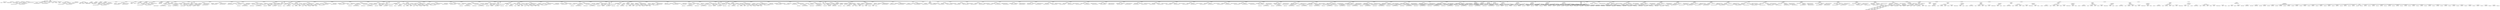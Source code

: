 digraph G {	
ranksep=.25;
	0 [label="MODULE"];
	1 [label="IDENTIFIERS: matrix_multiplication"];
	0 -> 1;
	2 [label="VAR_DECLARE_LIST"];
	0 -> 2;
	3 [label="VAR_DECLARE:  INPUT PORT"];
	2 -> 3;
	4 [label="IDENTIFIERS: clk"];
	3 -> 4;
	5 [label="VAR_DECLARE:  INPUT PORT"];
	2 -> 5;
	6 [label="IDENTIFIERS: reset"];
	5 -> 6;
	7 [label="VAR_DECLARE:  INPUT PORT"];
	2 -> 7;
	8 [label="IDENTIFIERS: enable_writing_to_mem"];
	7 -> 8;
	9 [label="VAR_DECLARE:  INPUT PORT"];
	2 -> 9;
	10 [label="IDENTIFIERS: enable_reading_from_mem"];
	9 -> 10;
	11 [label="VAR_DECLARE:  INPUT PORT"];
	2 -> 11;
	12 [label="IDENTIFIERS: data_pi"];
	11 -> 12;
	13 [label="BINARY_OPERATION: MINUS"];
	11 -> 13;
	14 [label="BINARY_OPERATION: MULTIPLY"];
	13 -> 14;
	15 [label="NUMBERS: 00000000000000000000000000000100 ()"];
	14 -> 15;
	16 [label="NUMBERS: 00000000000000000000000000010000 ()"];
	14 -> 16;
	17 [label="NUMBERS: 00000000000000000000000000000001 ()"];
	13 -> 17;
	18 [label="NUMBERS: 00000000000000000000000000000000 ()"];
	11 -> 18;
	19 [label="VAR_DECLARE:  INPUT PORT"];
	2 -> 19;
	20 [label="IDENTIFIERS: addr_pi"];
	19 -> 20;
	21 [label="BINARY_OPERATION: MINUS"];
	19 -> 21;
	22 [label="NUMBERS: 00000000000000000000000000000111 ()"];
	21 -> 22;
	23 [label="NUMBERS: 00000000000000000000000000000001 ()"];
	21 -> 23;
	24 [label="NUMBERS: 00000000000000000000000000000000 ()"];
	19 -> 24;
	25 [label="VAR_DECLARE:  INPUT PORT"];
	2 -> 25;
	26 [label="IDENTIFIERS: we_a"];
	25 -> 26;
	27 [label="VAR_DECLARE:  INPUT PORT"];
	2 -> 27;
	28 [label="IDENTIFIERS: we_b"];
	27 -> 28;
	29 [label="VAR_DECLARE:  INPUT PORT"];
	2 -> 29;
	30 [label="IDENTIFIERS: we_c"];
	29 -> 30;
	31 [label="VAR_DECLARE:  OUTPUT PORT"];
	2 -> 31;
	32 [label="IDENTIFIERS: data_from_out_mat"];
	31 -> 32;
	33 [label="BINARY_OPERATION: MINUS"];
	31 -> 33;
	34 [label="BINARY_OPERATION: MULTIPLY"];
	33 -> 34;
	35 [label="NUMBERS: 00000000000000000000000000000100 ()"];
	34 -> 35;
	36 [label="NUMBERS: 00000000000000000000000000010000 ()"];
	34 -> 36;
	37 [label="NUMBERS: 00000000000000000000000000000001 ()"];
	33 -> 37;
	38 [label="NUMBERS: 00000000000000000000000000000000 ()"];
	31 -> 38;
	39 [label="VAR_DECLARE:  INPUT PORT"];
	2 -> 39;
	40 [label="IDENTIFIERS: start_mat_mul"];
	39 -> 40;
	41 [label="VAR_DECLARE:  OUTPUT PORT"];
	2 -> 41;
	42 [label="IDENTIFIERS: done_mat_mul"];
	41 -> 42;
	43 [label="MODULE_ITEMS"];
	0 -> 43;
	44 [label="VAR_DECLARE_LIST"];
	43 -> 44;
	45 [label="VAR_DECLARE:  INPUT PORT"];
	44 -> 45;
	46 [label="IDENTIFIERS: clk"];
	45 -> 46;
	47 [label="VAR_DECLARE_LIST"];
	43 -> 47;
	48 [label="VAR_DECLARE:  INPUT PORT"];
	47 -> 48;
	49 [label="IDENTIFIERS: reset"];
	48 -> 49;
	50 [label="VAR_DECLARE_LIST"];
	43 -> 50;
	51 [label="VAR_DECLARE:  INPUT PORT"];
	50 -> 51;
	52 [label="IDENTIFIERS: enable_writing_to_mem"];
	51 -> 52;
	53 [label="VAR_DECLARE_LIST"];
	43 -> 53;
	54 [label="VAR_DECLARE:  INPUT PORT"];
	53 -> 54;
	55 [label="IDENTIFIERS: enable_reading_from_mem"];
	54 -> 55;
	56 [label="VAR_DECLARE_LIST"];
	43 -> 56;
	57 [label="VAR_DECLARE:  INPUT PORT"];
	56 -> 57;
	58 [label="IDENTIFIERS: data_pi"];
	57 -> 58;
	59 [label="BINARY_OPERATION: MINUS"];
	57 -> 59;
	60 [label="BINARY_OPERATION: MULTIPLY"];
	59 -> 60;
	61 [label="NUMBERS: 00000000000000000000000000000100 ()"];
	60 -> 61;
	62 [label="NUMBERS: 00000000000000000000000000010000 ()"];
	60 -> 62;
	63 [label="NUMBERS: 00000000000000000000000000000001 ()"];
	59 -> 63;
	64 [label="NUMBERS: 00000000000000000000000000000000 ()"];
	57 -> 64;
	65 [label="VAR_DECLARE_LIST"];
	43 -> 65;
	66 [label="VAR_DECLARE:  INPUT PORT"];
	65 -> 66;
	67 [label="IDENTIFIERS: addr_pi"];
	66 -> 67;
	68 [label="BINARY_OPERATION: MINUS"];
	66 -> 68;
	69 [label="NUMBERS: 00000000000000000000000000000111 ()"];
	68 -> 69;
	70 [label="NUMBERS: 00000000000000000000000000000001 ()"];
	68 -> 70;
	71 [label="NUMBERS: 00000000000000000000000000000000 ()"];
	66 -> 71;
	72 [label="VAR_DECLARE_LIST"];
	43 -> 72;
	73 [label="VAR_DECLARE:  INPUT PORT"];
	72 -> 73;
	74 [label="IDENTIFIERS: we_a"];
	73 -> 74;
	75 [label="VAR_DECLARE_LIST"];
	43 -> 75;
	76 [label="VAR_DECLARE:  INPUT PORT"];
	75 -> 76;
	77 [label="IDENTIFIERS: we_b"];
	76 -> 77;
	78 [label="VAR_DECLARE_LIST"];
	43 -> 78;
	79 [label="VAR_DECLARE:  INPUT PORT"];
	78 -> 79;
	80 [label="IDENTIFIERS: we_c"];
	79 -> 80;
	81 [label="VAR_DECLARE_LIST"];
	43 -> 81;
	82 [label="VAR_DECLARE:  OUTPUT PORT"];
	81 -> 82;
	83 [label="IDENTIFIERS: data_from_out_mat"];
	82 -> 83;
	84 [label="BINARY_OPERATION: MINUS"];
	82 -> 84;
	85 [label="BINARY_OPERATION: MULTIPLY"];
	84 -> 85;
	86 [label="NUMBERS: 00000000000000000000000000000100 ()"];
	85 -> 86;
	87 [label="NUMBERS: 00000000000000000000000000010000 ()"];
	85 -> 87;
	88 [label="NUMBERS: 00000000000000000000000000000001 ()"];
	84 -> 88;
	89 [label="NUMBERS: 00000000000000000000000000000000 ()"];
	82 -> 89;
	90 [label="VAR_DECLARE_LIST"];
	43 -> 90;
	91 [label="VAR_DECLARE:  INPUT PORT"];
	90 -> 91;
	92 [label="IDENTIFIERS: start_mat_mul"];
	91 -> 92;
	93 [label="VAR_DECLARE_LIST"];
	43 -> 93;
	94 [label="VAR_DECLARE:  OUTPUT PORT"];
	93 -> 94;
	95 [label="IDENTIFIERS: done_mat_mul"];
	94 -> 95;
	96 [label="VAR_DECLARE_LIST"];
	43 -> 96;
	97 [label="VAR_DECLARE:  REG"];
	96 -> 97;
	98 [label="IDENTIFIERS: enable_writing_to_mem_reg"];
	97 -> 98;
	99 [label="VAR_DECLARE_LIST"];
	43 -> 99;
	100 [label="VAR_DECLARE:  REG"];
	99 -> 100;
	101 [label="IDENTIFIERS: addr_pi_reg"];
	100 -> 101;
	102 [label="BINARY_OPERATION: MINUS"];
	100 -> 102;
	103 [label="NUMBERS: 00000000000000000000000000000111 ()"];
	102 -> 103;
	104 [label="NUMBERS: 00000000000000000000000000000001 ()"];
	102 -> 104;
	105 [label="NUMBERS: 00000000000000000000000000000000 ()"];
	100 -> 105;
	106 [label="ALWAYS"];
	43 -> 106;
	107 [label="DELAY_CONTROL"];
	106 -> 107;
	108 [label="POSEDGE"];
	107 -> 108;
	109 [label="IDENTIFIERS: clk"];
	108 -> 109;
	110 [label="BLOCK"];
	106 -> 110;
	111 [label="IF"];
	110 -> 111;
	112 [label="IDENTIFIERS: reset"];
	111 -> 112;
	113 [label="BLOCK"];
	111 -> 113;
	114 [label="NON_BLOCKING_STATEMENT"];
	113 -> 114;
	115 [label="IDENTIFIERS: enable_writing_to_mem_reg"];
	114 -> 115;
	116 [label="NUMBERS: 00000000000000000000000000000000 ()"];
	114 -> 116;
	117 [label="NON_BLOCKING_STATEMENT"];
	113 -> 117;
	118 [label="IDENTIFIERS: addr_pi_reg"];
	117 -> 118;
	119 [label="NUMBERS: 00000000000000000000000000000000 ()"];
	117 -> 119;
	120 [label="BLOCK"];
	111 -> 120;
	121 [label="NON_BLOCKING_STATEMENT"];
	120 -> 121;
	122 [label="IDENTIFIERS: enable_writing_to_mem_reg"];
	121 -> 122;
	123 [label="IDENTIFIERS: enable_writing_to_mem"];
	121 -> 123;
	124 [label="NON_BLOCKING_STATEMENT"];
	120 -> 124;
	125 [label="IDENTIFIERS: addr_pi_reg"];
	124 -> 125;
	126 [label="IDENTIFIERS: addr_pi"];
	124 -> 126;
	127 [label="VAR_DECLARE_LIST"];
	43 -> 127;
	128 [label="VAR_DECLARE:  WIRE"];
	127 -> 128;
	129 [label="IDENTIFIERS: a_data_00"];
	128 -> 129;
	130 [label="BINARY_OPERATION: MINUS"];
	128 -> 130;
	131 [label="BINARY_OPERATION: MULTIPLY"];
	130 -> 131;
	132 [label="NUMBERS: 00000000000000000000000000000100 ()"];
	131 -> 132;
	133 [label="NUMBERS: 00000000000000000000000000010000 ()"];
	131 -> 133;
	134 [label="NUMBERS: 00000000000000000000000000000001 ()"];
	130 -> 134;
	135 [label="NUMBERS: 00000000000000000000000000000000 ()"];
	128 -> 135;
	136 [label="VAR_DECLARE_LIST"];
	43 -> 136;
	137 [label="VAR_DECLARE:  WIRE"];
	136 -> 137;
	138 [label="IDENTIFIERS: a_addr_00"];
	137 -> 138;
	139 [label="BINARY_OPERATION: MINUS"];
	137 -> 139;
	140 [label="NUMBERS: 00000000000000000000000000000111 ()"];
	139 -> 140;
	141 [label="NUMBERS: 00000000000000000000000000000001 ()"];
	139 -> 141;
	142 [label="NUMBERS: 00000000000000000000000000000000 ()"];
	137 -> 142;
	143 [label="VAR_DECLARE_LIST"];
	43 -> 143;
	144 [label="VAR_DECLARE:  WIRE"];
	143 -> 144;
	145 [label="IDENTIFIERS: a_addr_muxed_00"];
	144 -> 145;
	146 [label="BINARY_OPERATION: MINUS"];
	144 -> 146;
	147 [label="NUMBERS: 00000000000000000000000000000111 ()"];
	146 -> 147;
	148 [label="NUMBERS: 00000000000000000000000000000001 ()"];
	146 -> 148;
	149 [label="NUMBERS: 00000000000000000000000000000000 ()"];
	144 -> 149;
	150 [label="VAR_DECLARE_LIST"];
	43 -> 150;
	151 [label="VAR_DECLARE:  REG"];
	150 -> 151;
	152 [label="IDENTIFIERS: a_addr_muxed_00_reg"];
	151 -> 152;
	153 [label="BINARY_OPERATION: MINUS"];
	151 -> 153;
	154 [label="NUMBERS: 00000000000000000000000000000111 ()"];
	153 -> 154;
	155 [label="NUMBERS: 00000000000000000000000000000001 ()"];
	153 -> 155;
	156 [label="NUMBERS: 00000000000000000000000000000000 ()"];
	151 -> 156;
	157 [label="VAR_DECLARE_LIST"];
	43 -> 157;
	158 [label="VAR_DECLARE:  REG"];
	157 -> 158;
	159 [label="IDENTIFIERS: a_addr_00_reg"];
	158 -> 159;
	160 [label="BINARY_OPERATION: MINUS"];
	158 -> 160;
	161 [label="NUMBERS: 00000000000000000000000000000111 ()"];
	160 -> 161;
	162 [label="NUMBERS: 00000000000000000000000000000001 ()"];
	160 -> 162;
	163 [label="NUMBERS: 00000000000000000000000000000000 ()"];
	158 -> 163;
	164 [label="ALWAYS"];
	43 -> 164;
	165 [label="DELAY_CONTROL"];
	164 -> 165;
	166 [label="POSEDGE"];
	165 -> 166;
	167 [label="IDENTIFIERS: clk"];
	166 -> 167;
	168 [label="BLOCK"];
	164 -> 168;
	169 [label="IF"];
	168 -> 169;
	170 [label="IDENTIFIERS: reset"];
	169 -> 170;
	171 [label="BLOCK"];
	169 -> 171;
	172 [label="NON_BLOCKING_STATEMENT"];
	171 -> 172;
	173 [label="IDENTIFIERS: a_addr_00_reg"];
	172 -> 173;
	174 [label="NUMBERS: 00000000000000000000000000000000 ()"];
	172 -> 174;
	175 [label="NON_BLOCKING_STATEMENT"];
	171 -> 175;
	176 [label="IDENTIFIERS: a_addr_muxed_00_reg"];
	175 -> 176;
	177 [label="NUMBERS: 00000000000000000000000000000000 ()"];
	175 -> 177;
	178 [label="BLOCK"];
	169 -> 178;
	179 [label="NON_BLOCKING_STATEMENT"];
	178 -> 179;
	180 [label="IDENTIFIERS: a_addr_00_reg"];
	179 -> 180;
	181 [label="IDENTIFIERS: a_addr_00"];
	179 -> 181;
	182 [label="NON_BLOCKING_STATEMENT"];
	178 -> 182;
	183 [label="IDENTIFIERS: a_addr_muxed_00_reg"];
	182 -> 183;
	184 [label="IDENTIFIERS: a_addr_muxed_00"];
	182 -> 184;
	185 [label="ASSIGN"];
	43 -> 185;
	186 [label="BLOCKING_STATEMENT"];
	185 -> 186;
	187 [label="IDENTIFIERS: a_addr_muxed_00"];
	186 -> 187;
	188 [label="IF_Q"];
	186 -> 188;
	189 [label="IDENTIFIERS: enable_writing_to_mem_reg"];
	188 -> 189;
	190 [label="IDENTIFIERS: addr_pi_reg"];
	188 -> 190;
	191 [label="IDENTIFIERS: a_addr_00_reg"];
	188 -> 191;
	192 [label="MODULE_INSTANCE"];
	43 -> 192;
	193 [label="MODULE_INSTANCE"];
	192 -> 193;
	194 [label="IDENTIFIERS: ram"];
	193 -> 194;
	195 [label="MODULE_NAMED_INSTANCE"];
	193 -> 195;
	196 [label="IDENTIFIERS: matrix_A_00"];
	195 -> 196;
	197 [label="MODULE_CONNECT_LIST"];
	195 -> 197;
	198 [label="MODULE_CONNECT"];
	197 -> 198;
	199 [label="IDENTIFIERS: addr0"];
	198 -> 199;
	200 [label="IDENTIFIERS: a_addr_muxed_00_reg"];
	198 -> 200;
	201 [label="MODULE_CONNECT"];
	197 -> 201;
	202 [label="IDENTIFIERS: d0"];
	201 -> 202;
	203 [label="IDENTIFIERS: data_pi"];
	201 -> 203;
	204 [label="MODULE_CONNECT"];
	197 -> 204;
	205 [label="IDENTIFIERS: we0"];
	204 -> 205;
	206 [label="IDENTIFIERS: we_a"];
	204 -> 206;
	207 [label="MODULE_CONNECT"];
	197 -> 207;
	208 [label="IDENTIFIERS: q0"];
	207 -> 208;
	209 [label="IDENTIFIERS: a_data_00"];
	207 -> 209;
	210 [label="MODULE_CONNECT"];
	197 -> 210;
	211 [label="IDENTIFIERS: clk"];
	210 -> 211;
	212 [label="IDENTIFIERS: clk"];
	210 -> 212;
	213 [label="VAR_DECLARE_LIST"];
	43 -> 213;
	214 [label="VAR_DECLARE:  WIRE"];
	213 -> 214;
	215 [label="IDENTIFIERS: a_data_10"];
	214 -> 215;
	216 [label="BINARY_OPERATION: MINUS"];
	214 -> 216;
	217 [label="BINARY_OPERATION: MULTIPLY"];
	216 -> 217;
	218 [label="NUMBERS: 00000000000000000000000000000100 ()"];
	217 -> 218;
	219 [label="NUMBERS: 00000000000000000000000000010000 ()"];
	217 -> 219;
	220 [label="NUMBERS: 00000000000000000000000000000001 ()"];
	216 -> 220;
	221 [label="NUMBERS: 00000000000000000000000000000000 ()"];
	214 -> 221;
	222 [label="VAR_DECLARE_LIST"];
	43 -> 222;
	223 [label="VAR_DECLARE:  WIRE"];
	222 -> 223;
	224 [label="IDENTIFIERS: a_addr_10"];
	223 -> 224;
	225 [label="BINARY_OPERATION: MINUS"];
	223 -> 225;
	226 [label="NUMBERS: 00000000000000000000000000000111 ()"];
	225 -> 226;
	227 [label="NUMBERS: 00000000000000000000000000000001 ()"];
	225 -> 227;
	228 [label="NUMBERS: 00000000000000000000000000000000 ()"];
	223 -> 228;
	229 [label="VAR_DECLARE_LIST"];
	43 -> 229;
	230 [label="VAR_DECLARE:  WIRE"];
	229 -> 230;
	231 [label="IDENTIFIERS: a_addr_muxed_10"];
	230 -> 231;
	232 [label="BINARY_OPERATION: MINUS"];
	230 -> 232;
	233 [label="NUMBERS: 00000000000000000000000000000111 ()"];
	232 -> 233;
	234 [label="NUMBERS: 00000000000000000000000000000001 ()"];
	232 -> 234;
	235 [label="NUMBERS: 00000000000000000000000000000000 ()"];
	230 -> 235;
	236 [label="VAR_DECLARE_LIST"];
	43 -> 236;
	237 [label="VAR_DECLARE:  REG"];
	236 -> 237;
	238 [label="IDENTIFIERS: a_addr_muxed_10_reg"];
	237 -> 238;
	239 [label="BINARY_OPERATION: MINUS"];
	237 -> 239;
	240 [label="NUMBERS: 00000000000000000000000000000111 ()"];
	239 -> 240;
	241 [label="NUMBERS: 00000000000000000000000000000001 ()"];
	239 -> 241;
	242 [label="NUMBERS: 00000000000000000000000000000000 ()"];
	237 -> 242;
	243 [label="VAR_DECLARE_LIST"];
	43 -> 243;
	244 [label="VAR_DECLARE:  REG"];
	243 -> 244;
	245 [label="IDENTIFIERS: a_addr_10_reg"];
	244 -> 245;
	246 [label="BINARY_OPERATION: MINUS"];
	244 -> 246;
	247 [label="NUMBERS: 00000000000000000000000000000111 ()"];
	246 -> 247;
	248 [label="NUMBERS: 00000000000000000000000000000001 ()"];
	246 -> 248;
	249 [label="NUMBERS: 00000000000000000000000000000000 ()"];
	244 -> 249;
	250 [label="ALWAYS"];
	43 -> 250;
	251 [label="DELAY_CONTROL"];
	250 -> 251;
	252 [label="POSEDGE"];
	251 -> 252;
	253 [label="IDENTIFIERS: clk"];
	252 -> 253;
	254 [label="BLOCK"];
	250 -> 254;
	255 [label="IF"];
	254 -> 255;
	256 [label="IDENTIFIERS: reset"];
	255 -> 256;
	257 [label="BLOCK"];
	255 -> 257;
	258 [label="NON_BLOCKING_STATEMENT"];
	257 -> 258;
	259 [label="IDENTIFIERS: a_addr_10_reg"];
	258 -> 259;
	260 [label="NUMBERS: 00000000000000000000000000000000 ()"];
	258 -> 260;
	261 [label="NON_BLOCKING_STATEMENT"];
	257 -> 261;
	262 [label="IDENTIFIERS: a_addr_muxed_10_reg"];
	261 -> 262;
	263 [label="NUMBERS: 00000000000000000000000000000000 ()"];
	261 -> 263;
	264 [label="BLOCK"];
	255 -> 264;
	265 [label="NON_BLOCKING_STATEMENT"];
	264 -> 265;
	266 [label="IDENTIFIERS: a_addr_10_reg"];
	265 -> 266;
	267 [label="IDENTIFIERS: a_addr_10"];
	265 -> 267;
	268 [label="NON_BLOCKING_STATEMENT"];
	264 -> 268;
	269 [label="IDENTIFIERS: a_addr_muxed_10_reg"];
	268 -> 269;
	270 [label="IDENTIFIERS: a_addr_muxed_10"];
	268 -> 270;
	271 [label="ASSIGN"];
	43 -> 271;
	272 [label="BLOCKING_STATEMENT"];
	271 -> 272;
	273 [label="IDENTIFIERS: a_addr_muxed_10"];
	272 -> 273;
	274 [label="IF_Q"];
	272 -> 274;
	275 [label="IDENTIFIERS: enable_writing_to_mem_reg"];
	274 -> 275;
	276 [label="IDENTIFIERS: addr_pi_reg"];
	274 -> 276;
	277 [label="IDENTIFIERS: a_addr_10_reg"];
	274 -> 277;
	278 [label="MODULE_INSTANCE"];
	43 -> 278;
	279 [label="MODULE_INSTANCE"];
	278 -> 279;
	280 [label="IDENTIFIERS: ram"];
	279 -> 280;
	281 [label="MODULE_NAMED_INSTANCE"];
	279 -> 281;
	282 [label="IDENTIFIERS: matrix_A_10"];
	281 -> 282;
	283 [label="MODULE_CONNECT_LIST"];
	281 -> 283;
	284 [label="MODULE_CONNECT"];
	283 -> 284;
	285 [label="IDENTIFIERS: addr0"];
	284 -> 285;
	286 [label="IDENTIFIERS: a_addr_muxed_10_reg"];
	284 -> 286;
	287 [label="MODULE_CONNECT"];
	283 -> 287;
	288 [label="IDENTIFIERS: d0"];
	287 -> 288;
	289 [label="IDENTIFIERS: data_pi"];
	287 -> 289;
	290 [label="MODULE_CONNECT"];
	283 -> 290;
	291 [label="IDENTIFIERS: we0"];
	290 -> 291;
	292 [label="IDENTIFIERS: we_a"];
	290 -> 292;
	293 [label="MODULE_CONNECT"];
	283 -> 293;
	294 [label="IDENTIFIERS: q0"];
	293 -> 294;
	295 [label="IDENTIFIERS: a_data_10"];
	293 -> 295;
	296 [label="MODULE_CONNECT"];
	283 -> 296;
	297 [label="IDENTIFIERS: clk"];
	296 -> 297;
	298 [label="IDENTIFIERS: clk"];
	296 -> 298;
	299 [label="VAR_DECLARE_LIST"];
	43 -> 299;
	300 [label="VAR_DECLARE:  WIRE"];
	299 -> 300;
	301 [label="IDENTIFIERS: a_data_20"];
	300 -> 301;
	302 [label="BINARY_OPERATION: MINUS"];
	300 -> 302;
	303 [label="BINARY_OPERATION: MULTIPLY"];
	302 -> 303;
	304 [label="NUMBERS: 00000000000000000000000000000100 ()"];
	303 -> 304;
	305 [label="NUMBERS: 00000000000000000000000000010000 ()"];
	303 -> 305;
	306 [label="NUMBERS: 00000000000000000000000000000001 ()"];
	302 -> 306;
	307 [label="NUMBERS: 00000000000000000000000000000000 ()"];
	300 -> 307;
	308 [label="VAR_DECLARE_LIST"];
	43 -> 308;
	309 [label="VAR_DECLARE:  WIRE"];
	308 -> 309;
	310 [label="IDENTIFIERS: a_addr_20"];
	309 -> 310;
	311 [label="BINARY_OPERATION: MINUS"];
	309 -> 311;
	312 [label="NUMBERS: 00000000000000000000000000000111 ()"];
	311 -> 312;
	313 [label="NUMBERS: 00000000000000000000000000000001 ()"];
	311 -> 313;
	314 [label="NUMBERS: 00000000000000000000000000000000 ()"];
	309 -> 314;
	315 [label="VAR_DECLARE_LIST"];
	43 -> 315;
	316 [label="VAR_DECLARE:  WIRE"];
	315 -> 316;
	317 [label="IDENTIFIERS: a_addr_muxed_20"];
	316 -> 317;
	318 [label="BINARY_OPERATION: MINUS"];
	316 -> 318;
	319 [label="NUMBERS: 00000000000000000000000000000111 ()"];
	318 -> 319;
	320 [label="NUMBERS: 00000000000000000000000000000001 ()"];
	318 -> 320;
	321 [label="NUMBERS: 00000000000000000000000000000000 ()"];
	316 -> 321;
	322 [label="VAR_DECLARE_LIST"];
	43 -> 322;
	323 [label="VAR_DECLARE:  REG"];
	322 -> 323;
	324 [label="IDENTIFIERS: a_addr_muxed_20_reg"];
	323 -> 324;
	325 [label="BINARY_OPERATION: MINUS"];
	323 -> 325;
	326 [label="NUMBERS: 00000000000000000000000000000111 ()"];
	325 -> 326;
	327 [label="NUMBERS: 00000000000000000000000000000001 ()"];
	325 -> 327;
	328 [label="NUMBERS: 00000000000000000000000000000000 ()"];
	323 -> 328;
	329 [label="VAR_DECLARE_LIST"];
	43 -> 329;
	330 [label="VAR_DECLARE:  REG"];
	329 -> 330;
	331 [label="IDENTIFIERS: a_addr_20_reg"];
	330 -> 331;
	332 [label="BINARY_OPERATION: MINUS"];
	330 -> 332;
	333 [label="NUMBERS: 00000000000000000000000000000111 ()"];
	332 -> 333;
	334 [label="NUMBERS: 00000000000000000000000000000001 ()"];
	332 -> 334;
	335 [label="NUMBERS: 00000000000000000000000000000000 ()"];
	330 -> 335;
	336 [label="ALWAYS"];
	43 -> 336;
	337 [label="DELAY_CONTROL"];
	336 -> 337;
	338 [label="POSEDGE"];
	337 -> 338;
	339 [label="IDENTIFIERS: clk"];
	338 -> 339;
	340 [label="BLOCK"];
	336 -> 340;
	341 [label="IF"];
	340 -> 341;
	342 [label="IDENTIFIERS: reset"];
	341 -> 342;
	343 [label="BLOCK"];
	341 -> 343;
	344 [label="NON_BLOCKING_STATEMENT"];
	343 -> 344;
	345 [label="IDENTIFIERS: a_addr_20_reg"];
	344 -> 345;
	346 [label="NUMBERS: 00000000000000000000000000000000 ()"];
	344 -> 346;
	347 [label="NON_BLOCKING_STATEMENT"];
	343 -> 347;
	348 [label="IDENTIFIERS: a_addr_muxed_20_reg"];
	347 -> 348;
	349 [label="NUMBERS: 00000000000000000000000000000000 ()"];
	347 -> 349;
	350 [label="BLOCK"];
	341 -> 350;
	351 [label="NON_BLOCKING_STATEMENT"];
	350 -> 351;
	352 [label="IDENTIFIERS: a_addr_20_reg"];
	351 -> 352;
	353 [label="IDENTIFIERS: a_addr_20"];
	351 -> 353;
	354 [label="NON_BLOCKING_STATEMENT"];
	350 -> 354;
	355 [label="IDENTIFIERS: a_addr_muxed_20_reg"];
	354 -> 355;
	356 [label="IDENTIFIERS: a_addr_muxed_20"];
	354 -> 356;
	357 [label="ASSIGN"];
	43 -> 357;
	358 [label="BLOCKING_STATEMENT"];
	357 -> 358;
	359 [label="IDENTIFIERS: a_addr_muxed_20"];
	358 -> 359;
	360 [label="IF_Q"];
	358 -> 360;
	361 [label="IDENTIFIERS: enable_writing_to_mem_reg"];
	360 -> 361;
	362 [label="IDENTIFIERS: addr_pi_reg"];
	360 -> 362;
	363 [label="IDENTIFIERS: a_addr_20_reg"];
	360 -> 363;
	364 [label="MODULE_INSTANCE"];
	43 -> 364;
	365 [label="MODULE_INSTANCE"];
	364 -> 365;
	366 [label="IDENTIFIERS: ram"];
	365 -> 366;
	367 [label="MODULE_NAMED_INSTANCE"];
	365 -> 367;
	368 [label="IDENTIFIERS: matrix_A_20"];
	367 -> 368;
	369 [label="MODULE_CONNECT_LIST"];
	367 -> 369;
	370 [label="MODULE_CONNECT"];
	369 -> 370;
	371 [label="IDENTIFIERS: addr0"];
	370 -> 371;
	372 [label="IDENTIFIERS: a_addr_muxed_20_reg"];
	370 -> 372;
	373 [label="MODULE_CONNECT"];
	369 -> 373;
	374 [label="IDENTIFIERS: d0"];
	373 -> 374;
	375 [label="IDENTIFIERS: data_pi"];
	373 -> 375;
	376 [label="MODULE_CONNECT"];
	369 -> 376;
	377 [label="IDENTIFIERS: we0"];
	376 -> 377;
	378 [label="IDENTIFIERS: we_a"];
	376 -> 378;
	379 [label="MODULE_CONNECT"];
	369 -> 379;
	380 [label="IDENTIFIERS: q0"];
	379 -> 380;
	381 [label="IDENTIFIERS: a_data_20"];
	379 -> 381;
	382 [label="MODULE_CONNECT"];
	369 -> 382;
	383 [label="IDENTIFIERS: clk"];
	382 -> 383;
	384 [label="IDENTIFIERS: clk"];
	382 -> 384;
	385 [label="VAR_DECLARE_LIST"];
	43 -> 385;
	386 [label="VAR_DECLARE:  WIRE"];
	385 -> 386;
	387 [label="IDENTIFIERS: b_data_00"];
	386 -> 387;
	388 [label="BINARY_OPERATION: MINUS"];
	386 -> 388;
	389 [label="BINARY_OPERATION: MULTIPLY"];
	388 -> 389;
	390 [label="NUMBERS: 00000000000000000000000000000100 ()"];
	389 -> 390;
	391 [label="NUMBERS: 00000000000000000000000000010000 ()"];
	389 -> 391;
	392 [label="NUMBERS: 00000000000000000000000000000001 ()"];
	388 -> 392;
	393 [label="NUMBERS: 00000000000000000000000000000000 ()"];
	386 -> 393;
	394 [label="VAR_DECLARE_LIST"];
	43 -> 394;
	395 [label="VAR_DECLARE:  WIRE"];
	394 -> 395;
	396 [label="IDENTIFIERS: b_addr_00"];
	395 -> 396;
	397 [label="BINARY_OPERATION: MINUS"];
	395 -> 397;
	398 [label="NUMBERS: 00000000000000000000000000000111 ()"];
	397 -> 398;
	399 [label="NUMBERS: 00000000000000000000000000000001 ()"];
	397 -> 399;
	400 [label="NUMBERS: 00000000000000000000000000000000 ()"];
	395 -> 400;
	401 [label="VAR_DECLARE_LIST"];
	43 -> 401;
	402 [label="VAR_DECLARE:  WIRE"];
	401 -> 402;
	403 [label="IDENTIFIERS: b_addr_muxed_00"];
	402 -> 403;
	404 [label="BINARY_OPERATION: MINUS"];
	402 -> 404;
	405 [label="NUMBERS: 00000000000000000000000000000111 ()"];
	404 -> 405;
	406 [label="NUMBERS: 00000000000000000000000000000001 ()"];
	404 -> 406;
	407 [label="NUMBERS: 00000000000000000000000000000000 ()"];
	402 -> 407;
	408 [label="VAR_DECLARE_LIST"];
	43 -> 408;
	409 [label="VAR_DECLARE:  REG"];
	408 -> 409;
	410 [label="IDENTIFIERS: b_addr_muxed_00_reg"];
	409 -> 410;
	411 [label="BINARY_OPERATION: MINUS"];
	409 -> 411;
	412 [label="NUMBERS: 00000000000000000000000000000111 ()"];
	411 -> 412;
	413 [label="NUMBERS: 00000000000000000000000000000001 ()"];
	411 -> 413;
	414 [label="NUMBERS: 00000000000000000000000000000000 ()"];
	409 -> 414;
	415 [label="VAR_DECLARE_LIST"];
	43 -> 415;
	416 [label="VAR_DECLARE:  REG"];
	415 -> 416;
	417 [label="IDENTIFIERS: b_addr_00_reg"];
	416 -> 417;
	418 [label="BINARY_OPERATION: MINUS"];
	416 -> 418;
	419 [label="NUMBERS: 00000000000000000000000000000111 ()"];
	418 -> 419;
	420 [label="NUMBERS: 00000000000000000000000000000001 ()"];
	418 -> 420;
	421 [label="NUMBERS: 00000000000000000000000000000000 ()"];
	416 -> 421;
	422 [label="ALWAYS"];
	43 -> 422;
	423 [label="DELAY_CONTROL"];
	422 -> 423;
	424 [label="POSEDGE"];
	423 -> 424;
	425 [label="IDENTIFIERS: clk"];
	424 -> 425;
	426 [label="BLOCK"];
	422 -> 426;
	427 [label="IF"];
	426 -> 427;
	428 [label="IDENTIFIERS: reset"];
	427 -> 428;
	429 [label="BLOCK"];
	427 -> 429;
	430 [label="NON_BLOCKING_STATEMENT"];
	429 -> 430;
	431 [label="IDENTIFIERS: b_addr_00_reg"];
	430 -> 431;
	432 [label="NUMBERS: 00000000000000000000000000000000 ()"];
	430 -> 432;
	433 [label="NON_BLOCKING_STATEMENT"];
	429 -> 433;
	434 [label="IDENTIFIERS: b_addr_muxed_00_reg"];
	433 -> 434;
	435 [label="NUMBERS: 00000000000000000000000000000000 ()"];
	433 -> 435;
	436 [label="BLOCK"];
	427 -> 436;
	437 [label="NON_BLOCKING_STATEMENT"];
	436 -> 437;
	438 [label="IDENTIFIERS: b_addr_00_reg"];
	437 -> 438;
	439 [label="IDENTIFIERS: b_addr_00"];
	437 -> 439;
	440 [label="NON_BLOCKING_STATEMENT"];
	436 -> 440;
	441 [label="IDENTIFIERS: b_addr_muxed_00_reg"];
	440 -> 441;
	442 [label="IDENTIFIERS: b_addr_muxed_00"];
	440 -> 442;
	443 [label="ASSIGN"];
	43 -> 443;
	444 [label="BLOCKING_STATEMENT"];
	443 -> 444;
	445 [label="IDENTIFIERS: b_addr_muxed_00"];
	444 -> 445;
	446 [label="IF_Q"];
	444 -> 446;
	447 [label="IDENTIFIERS: enable_writing_to_mem_reg"];
	446 -> 447;
	448 [label="IDENTIFIERS: addr_pi_reg"];
	446 -> 448;
	449 [label="IDENTIFIERS: b_addr_00_reg"];
	446 -> 449;
	450 [label="MODULE_INSTANCE"];
	43 -> 450;
	451 [label="MODULE_INSTANCE"];
	450 -> 451;
	452 [label="IDENTIFIERS: ram"];
	451 -> 452;
	453 [label="MODULE_NAMED_INSTANCE"];
	451 -> 453;
	454 [label="IDENTIFIERS: matrix_B_00"];
	453 -> 454;
	455 [label="MODULE_CONNECT_LIST"];
	453 -> 455;
	456 [label="MODULE_CONNECT"];
	455 -> 456;
	457 [label="IDENTIFIERS: addr0"];
	456 -> 457;
	458 [label="IDENTIFIERS: b_addr_muxed_00_reg"];
	456 -> 458;
	459 [label="MODULE_CONNECT"];
	455 -> 459;
	460 [label="IDENTIFIERS: d0"];
	459 -> 460;
	461 [label="IDENTIFIERS: data_pi"];
	459 -> 461;
	462 [label="MODULE_CONNECT"];
	455 -> 462;
	463 [label="IDENTIFIERS: we0"];
	462 -> 463;
	464 [label="IDENTIFIERS: we_b"];
	462 -> 464;
	465 [label="MODULE_CONNECT"];
	455 -> 465;
	466 [label="IDENTIFIERS: q0"];
	465 -> 466;
	467 [label="IDENTIFIERS: b_data_00"];
	465 -> 467;
	468 [label="MODULE_CONNECT"];
	455 -> 468;
	469 [label="IDENTIFIERS: clk"];
	468 -> 469;
	470 [label="IDENTIFIERS: clk"];
	468 -> 470;
	471 [label="VAR_DECLARE_LIST"];
	43 -> 471;
	472 [label="VAR_DECLARE:  WIRE"];
	471 -> 472;
	473 [label="IDENTIFIERS: b_data_01"];
	472 -> 473;
	474 [label="BINARY_OPERATION: MINUS"];
	472 -> 474;
	475 [label="BINARY_OPERATION: MULTIPLY"];
	474 -> 475;
	476 [label="NUMBERS: 00000000000000000000000000000100 ()"];
	475 -> 476;
	477 [label="NUMBERS: 00000000000000000000000000010000 ()"];
	475 -> 477;
	478 [label="NUMBERS: 00000000000000000000000000000001 ()"];
	474 -> 478;
	479 [label="NUMBERS: 00000000000000000000000000000000 ()"];
	472 -> 479;
	480 [label="VAR_DECLARE_LIST"];
	43 -> 480;
	481 [label="VAR_DECLARE:  WIRE"];
	480 -> 481;
	482 [label="IDENTIFIERS: b_addr_01"];
	481 -> 482;
	483 [label="BINARY_OPERATION: MINUS"];
	481 -> 483;
	484 [label="NUMBERS: 00000000000000000000000000000111 ()"];
	483 -> 484;
	485 [label="NUMBERS: 00000000000000000000000000000001 ()"];
	483 -> 485;
	486 [label="NUMBERS: 00000000000000000000000000000000 ()"];
	481 -> 486;
	487 [label="VAR_DECLARE_LIST"];
	43 -> 487;
	488 [label="VAR_DECLARE:  WIRE"];
	487 -> 488;
	489 [label="IDENTIFIERS: b_addr_muxed_01"];
	488 -> 489;
	490 [label="BINARY_OPERATION: MINUS"];
	488 -> 490;
	491 [label="NUMBERS: 00000000000000000000000000000111 ()"];
	490 -> 491;
	492 [label="NUMBERS: 00000000000000000000000000000001 ()"];
	490 -> 492;
	493 [label="NUMBERS: 00000000000000000000000000000000 ()"];
	488 -> 493;
	494 [label="VAR_DECLARE_LIST"];
	43 -> 494;
	495 [label="VAR_DECLARE:  REG"];
	494 -> 495;
	496 [label="IDENTIFIERS: b_addr_muxed_01_reg"];
	495 -> 496;
	497 [label="BINARY_OPERATION: MINUS"];
	495 -> 497;
	498 [label="NUMBERS: 00000000000000000000000000000111 ()"];
	497 -> 498;
	499 [label="NUMBERS: 00000000000000000000000000000001 ()"];
	497 -> 499;
	500 [label="NUMBERS: 00000000000000000000000000000000 ()"];
	495 -> 500;
	501 [label="VAR_DECLARE_LIST"];
	43 -> 501;
	502 [label="VAR_DECLARE:  REG"];
	501 -> 502;
	503 [label="IDENTIFIERS: b_addr_01_reg"];
	502 -> 503;
	504 [label="BINARY_OPERATION: MINUS"];
	502 -> 504;
	505 [label="NUMBERS: 00000000000000000000000000000111 ()"];
	504 -> 505;
	506 [label="NUMBERS: 00000000000000000000000000000001 ()"];
	504 -> 506;
	507 [label="NUMBERS: 00000000000000000000000000000000 ()"];
	502 -> 507;
	508 [label="ALWAYS"];
	43 -> 508;
	509 [label="DELAY_CONTROL"];
	508 -> 509;
	510 [label="POSEDGE"];
	509 -> 510;
	511 [label="IDENTIFIERS: clk"];
	510 -> 511;
	512 [label="BLOCK"];
	508 -> 512;
	513 [label="IF"];
	512 -> 513;
	514 [label="IDENTIFIERS: reset"];
	513 -> 514;
	515 [label="BLOCK"];
	513 -> 515;
	516 [label="NON_BLOCKING_STATEMENT"];
	515 -> 516;
	517 [label="IDENTIFIERS: b_addr_01_reg"];
	516 -> 517;
	518 [label="NUMBERS: 00000000000000000000000000000000 ()"];
	516 -> 518;
	519 [label="NON_BLOCKING_STATEMENT"];
	515 -> 519;
	520 [label="IDENTIFIERS: b_addr_muxed_01_reg"];
	519 -> 520;
	521 [label="NUMBERS: 00000000000000000000000000000000 ()"];
	519 -> 521;
	522 [label="BLOCK"];
	513 -> 522;
	523 [label="NON_BLOCKING_STATEMENT"];
	522 -> 523;
	524 [label="IDENTIFIERS: b_addr_01_reg"];
	523 -> 524;
	525 [label="IDENTIFIERS: b_addr_01"];
	523 -> 525;
	526 [label="NON_BLOCKING_STATEMENT"];
	522 -> 526;
	527 [label="IDENTIFIERS: b_addr_muxed_01_reg"];
	526 -> 527;
	528 [label="IDENTIFIERS: b_addr_muxed_01"];
	526 -> 528;
	529 [label="ASSIGN"];
	43 -> 529;
	530 [label="BLOCKING_STATEMENT"];
	529 -> 530;
	531 [label="IDENTIFIERS: b_addr_muxed_01"];
	530 -> 531;
	532 [label="IF_Q"];
	530 -> 532;
	533 [label="IDENTIFIERS: enable_writing_to_mem_reg"];
	532 -> 533;
	534 [label="IDENTIFIERS: addr_pi_reg"];
	532 -> 534;
	535 [label="IDENTIFIERS: b_addr_01_reg"];
	532 -> 535;
	536 [label="MODULE_INSTANCE"];
	43 -> 536;
	537 [label="MODULE_INSTANCE"];
	536 -> 537;
	538 [label="IDENTIFIERS: ram"];
	537 -> 538;
	539 [label="MODULE_NAMED_INSTANCE"];
	537 -> 539;
	540 [label="IDENTIFIERS: matrix_B_01"];
	539 -> 540;
	541 [label="MODULE_CONNECT_LIST"];
	539 -> 541;
	542 [label="MODULE_CONNECT"];
	541 -> 542;
	543 [label="IDENTIFIERS: addr0"];
	542 -> 543;
	544 [label="IDENTIFIERS: b_addr_muxed_01_reg"];
	542 -> 544;
	545 [label="MODULE_CONNECT"];
	541 -> 545;
	546 [label="IDENTIFIERS: d0"];
	545 -> 546;
	547 [label="IDENTIFIERS: data_pi"];
	545 -> 547;
	548 [label="MODULE_CONNECT"];
	541 -> 548;
	549 [label="IDENTIFIERS: we0"];
	548 -> 549;
	550 [label="IDENTIFIERS: we_b"];
	548 -> 550;
	551 [label="MODULE_CONNECT"];
	541 -> 551;
	552 [label="IDENTIFIERS: q0"];
	551 -> 552;
	553 [label="IDENTIFIERS: b_data_01"];
	551 -> 553;
	554 [label="MODULE_CONNECT"];
	541 -> 554;
	555 [label="IDENTIFIERS: clk"];
	554 -> 555;
	556 [label="IDENTIFIERS: clk"];
	554 -> 556;
	557 [label="VAR_DECLARE_LIST"];
	43 -> 557;
	558 [label="VAR_DECLARE:  WIRE"];
	557 -> 558;
	559 [label="IDENTIFIERS: b_data_02"];
	558 -> 559;
	560 [label="BINARY_OPERATION: MINUS"];
	558 -> 560;
	561 [label="BINARY_OPERATION: MULTIPLY"];
	560 -> 561;
	562 [label="NUMBERS: 00000000000000000000000000000100 ()"];
	561 -> 562;
	563 [label="NUMBERS: 00000000000000000000000000010000 ()"];
	561 -> 563;
	564 [label="NUMBERS: 00000000000000000000000000000001 ()"];
	560 -> 564;
	565 [label="NUMBERS: 00000000000000000000000000000000 ()"];
	558 -> 565;
	566 [label="VAR_DECLARE_LIST"];
	43 -> 566;
	567 [label="VAR_DECLARE:  WIRE"];
	566 -> 567;
	568 [label="IDENTIFIERS: b_addr_02"];
	567 -> 568;
	569 [label="BINARY_OPERATION: MINUS"];
	567 -> 569;
	570 [label="NUMBERS: 00000000000000000000000000000111 ()"];
	569 -> 570;
	571 [label="NUMBERS: 00000000000000000000000000000001 ()"];
	569 -> 571;
	572 [label="NUMBERS: 00000000000000000000000000000000 ()"];
	567 -> 572;
	573 [label="VAR_DECLARE_LIST"];
	43 -> 573;
	574 [label="VAR_DECLARE:  WIRE"];
	573 -> 574;
	575 [label="IDENTIFIERS: b_addr_muxed_02"];
	574 -> 575;
	576 [label="BINARY_OPERATION: MINUS"];
	574 -> 576;
	577 [label="NUMBERS: 00000000000000000000000000000111 ()"];
	576 -> 577;
	578 [label="NUMBERS: 00000000000000000000000000000001 ()"];
	576 -> 578;
	579 [label="NUMBERS: 00000000000000000000000000000000 ()"];
	574 -> 579;
	580 [label="VAR_DECLARE_LIST"];
	43 -> 580;
	581 [label="VAR_DECLARE:  REG"];
	580 -> 581;
	582 [label="IDENTIFIERS: b_addr_muxed_02_reg"];
	581 -> 582;
	583 [label="BINARY_OPERATION: MINUS"];
	581 -> 583;
	584 [label="NUMBERS: 00000000000000000000000000000111 ()"];
	583 -> 584;
	585 [label="NUMBERS: 00000000000000000000000000000001 ()"];
	583 -> 585;
	586 [label="NUMBERS: 00000000000000000000000000000000 ()"];
	581 -> 586;
	587 [label="VAR_DECLARE_LIST"];
	43 -> 587;
	588 [label="VAR_DECLARE:  REG"];
	587 -> 588;
	589 [label="IDENTIFIERS: b_addr_02_reg"];
	588 -> 589;
	590 [label="BINARY_OPERATION: MINUS"];
	588 -> 590;
	591 [label="NUMBERS: 00000000000000000000000000000111 ()"];
	590 -> 591;
	592 [label="NUMBERS: 00000000000000000000000000000001 ()"];
	590 -> 592;
	593 [label="NUMBERS: 00000000000000000000000000000000 ()"];
	588 -> 593;
	594 [label="ALWAYS"];
	43 -> 594;
	595 [label="DELAY_CONTROL"];
	594 -> 595;
	596 [label="POSEDGE"];
	595 -> 596;
	597 [label="IDENTIFIERS: clk"];
	596 -> 597;
	598 [label="BLOCK"];
	594 -> 598;
	599 [label="IF"];
	598 -> 599;
	600 [label="IDENTIFIERS: reset"];
	599 -> 600;
	601 [label="BLOCK"];
	599 -> 601;
	602 [label="NON_BLOCKING_STATEMENT"];
	601 -> 602;
	603 [label="IDENTIFIERS: b_addr_02_reg"];
	602 -> 603;
	604 [label="NUMBERS: 00000000000000000000000000000000 ()"];
	602 -> 604;
	605 [label="NON_BLOCKING_STATEMENT"];
	601 -> 605;
	606 [label="IDENTIFIERS: b_addr_muxed_02_reg"];
	605 -> 606;
	607 [label="NUMBERS: 00000000000000000000000000000000 ()"];
	605 -> 607;
	608 [label="BLOCK"];
	599 -> 608;
	609 [label="NON_BLOCKING_STATEMENT"];
	608 -> 609;
	610 [label="IDENTIFIERS: b_addr_02_reg"];
	609 -> 610;
	611 [label="IDENTIFIERS: b_addr_02"];
	609 -> 611;
	612 [label="NON_BLOCKING_STATEMENT"];
	608 -> 612;
	613 [label="IDENTIFIERS: b_addr_muxed_02_reg"];
	612 -> 613;
	614 [label="IDENTIFIERS: b_addr_muxed_02"];
	612 -> 614;
	615 [label="ASSIGN"];
	43 -> 615;
	616 [label="BLOCKING_STATEMENT"];
	615 -> 616;
	617 [label="IDENTIFIERS: b_addr_muxed_02"];
	616 -> 617;
	618 [label="IF_Q"];
	616 -> 618;
	619 [label="IDENTIFIERS: enable_writing_to_mem_reg"];
	618 -> 619;
	620 [label="IDENTIFIERS: addr_pi_reg"];
	618 -> 620;
	621 [label="IDENTIFIERS: b_addr_02_reg"];
	618 -> 621;
	622 [label="MODULE_INSTANCE"];
	43 -> 622;
	623 [label="MODULE_INSTANCE"];
	622 -> 623;
	624 [label="IDENTIFIERS: ram"];
	623 -> 624;
	625 [label="MODULE_NAMED_INSTANCE"];
	623 -> 625;
	626 [label="IDENTIFIERS: matrix_B_02"];
	625 -> 626;
	627 [label="MODULE_CONNECT_LIST"];
	625 -> 627;
	628 [label="MODULE_CONNECT"];
	627 -> 628;
	629 [label="IDENTIFIERS: addr0"];
	628 -> 629;
	630 [label="IDENTIFIERS: b_addr_muxed_02_reg"];
	628 -> 630;
	631 [label="MODULE_CONNECT"];
	627 -> 631;
	632 [label="IDENTIFIERS: d0"];
	631 -> 632;
	633 [label="IDENTIFIERS: data_pi"];
	631 -> 633;
	634 [label="MODULE_CONNECT"];
	627 -> 634;
	635 [label="IDENTIFIERS: we0"];
	634 -> 635;
	636 [label="IDENTIFIERS: we_b"];
	634 -> 636;
	637 [label="MODULE_CONNECT"];
	627 -> 637;
	638 [label="IDENTIFIERS: q0"];
	637 -> 638;
	639 [label="IDENTIFIERS: b_data_02"];
	637 -> 639;
	640 [label="MODULE_CONNECT"];
	627 -> 640;
	641 [label="IDENTIFIERS: clk"];
	640 -> 641;
	642 [label="IDENTIFIERS: clk"];
	640 -> 642;
	643 [label="VAR_DECLARE_LIST"];
	43 -> 643;
	644 [label="VAR_DECLARE:  WIRE"];
	643 -> 644;
	645 [label="IDENTIFIERS: c_addr_00"];
	644 -> 645;
	646 [label="BINARY_OPERATION: MINUS"];
	644 -> 646;
	647 [label="NUMBERS: 00000000000000000000000000000111 ()"];
	646 -> 647;
	648 [label="NUMBERS: 00000000000000000000000000000001 ()"];
	646 -> 648;
	649 [label="NUMBERS: 00000000000000000000000000000000 ()"];
	644 -> 649;
	650 [label="VAR_DECLARE_LIST"];
	43 -> 650;
	651 [label="VAR_DECLARE:  WIRE"];
	650 -> 651;
	652 [label="IDENTIFIERS: c_addr_01"];
	651 -> 652;
	653 [label="BINARY_OPERATION: MINUS"];
	651 -> 653;
	654 [label="NUMBERS: 00000000000000000000000000000111 ()"];
	653 -> 654;
	655 [label="NUMBERS: 00000000000000000000000000000001 ()"];
	653 -> 655;
	656 [label="NUMBERS: 00000000000000000000000000000000 ()"];
	651 -> 656;
	657 [label="VAR_DECLARE_LIST"];
	43 -> 657;
	658 [label="VAR_DECLARE:  WIRE"];
	657 -> 658;
	659 [label="IDENTIFIERS: c_addr_02"];
	658 -> 659;
	660 [label="BINARY_OPERATION: MINUS"];
	658 -> 660;
	661 [label="NUMBERS: 00000000000000000000000000000111 ()"];
	660 -> 661;
	662 [label="NUMBERS: 00000000000000000000000000000001 ()"];
	660 -> 662;
	663 [label="NUMBERS: 00000000000000000000000000000000 ()"];
	658 -> 663;
	664 [label="VAR_DECLARE_LIST"];
	43 -> 664;
	665 [label="VAR_DECLARE:  WIRE"];
	664 -> 665;
	666 [label="IDENTIFIERS: c_addr_10"];
	665 -> 666;
	667 [label="BINARY_OPERATION: MINUS"];
	665 -> 667;
	668 [label="NUMBERS: 00000000000000000000000000000111 ()"];
	667 -> 668;
	669 [label="NUMBERS: 00000000000000000000000000000001 ()"];
	667 -> 669;
	670 [label="NUMBERS: 00000000000000000000000000000000 ()"];
	665 -> 670;
	671 [label="VAR_DECLARE_LIST"];
	43 -> 671;
	672 [label="VAR_DECLARE:  WIRE"];
	671 -> 672;
	673 [label="IDENTIFIERS: c_addr_11"];
	672 -> 673;
	674 [label="BINARY_OPERATION: MINUS"];
	672 -> 674;
	675 [label="NUMBERS: 00000000000000000000000000000111 ()"];
	674 -> 675;
	676 [label="NUMBERS: 00000000000000000000000000000001 ()"];
	674 -> 676;
	677 [label="NUMBERS: 00000000000000000000000000000000 ()"];
	672 -> 677;
	678 [label="VAR_DECLARE_LIST"];
	43 -> 678;
	679 [label="VAR_DECLARE:  WIRE"];
	678 -> 679;
	680 [label="IDENTIFIERS: c_addr_12"];
	679 -> 680;
	681 [label="BINARY_OPERATION: MINUS"];
	679 -> 681;
	682 [label="NUMBERS: 00000000000000000000000000000111 ()"];
	681 -> 682;
	683 [label="NUMBERS: 00000000000000000000000000000001 ()"];
	681 -> 683;
	684 [label="NUMBERS: 00000000000000000000000000000000 ()"];
	679 -> 684;
	685 [label="VAR_DECLARE_LIST"];
	43 -> 685;
	686 [label="VAR_DECLARE:  WIRE"];
	685 -> 686;
	687 [label="IDENTIFIERS: c_addr_20"];
	686 -> 687;
	688 [label="BINARY_OPERATION: MINUS"];
	686 -> 688;
	689 [label="NUMBERS: 00000000000000000000000000000111 ()"];
	688 -> 689;
	690 [label="NUMBERS: 00000000000000000000000000000001 ()"];
	688 -> 690;
	691 [label="NUMBERS: 00000000000000000000000000000000 ()"];
	686 -> 691;
	692 [label="VAR_DECLARE_LIST"];
	43 -> 692;
	693 [label="VAR_DECLARE:  WIRE"];
	692 -> 693;
	694 [label="IDENTIFIERS: c_addr_21"];
	693 -> 694;
	695 [label="BINARY_OPERATION: MINUS"];
	693 -> 695;
	696 [label="NUMBERS: 00000000000000000000000000000111 ()"];
	695 -> 696;
	697 [label="NUMBERS: 00000000000000000000000000000001 ()"];
	695 -> 697;
	698 [label="NUMBERS: 00000000000000000000000000000000 ()"];
	693 -> 698;
	699 [label="VAR_DECLARE_LIST"];
	43 -> 699;
	700 [label="VAR_DECLARE:  WIRE"];
	699 -> 700;
	701 [label="IDENTIFIERS: c_addr_22"];
	700 -> 701;
	702 [label="BINARY_OPERATION: MINUS"];
	700 -> 702;
	703 [label="NUMBERS: 00000000000000000000000000000111 ()"];
	702 -> 703;
	704 [label="NUMBERS: 00000000000000000000000000000001 ()"];
	702 -> 704;
	705 [label="NUMBERS: 00000000000000000000000000000000 ()"];
	700 -> 705;
	706 [label="VAR_DECLARE_LIST"];
	43 -> 706;
	707 [label="VAR_DECLARE:  WIRE"];
	706 -> 707;
	708 [label="IDENTIFIERS: c_addr_muxed_00"];
	707 -> 708;
	709 [label="BINARY_OPERATION: MINUS"];
	707 -> 709;
	710 [label="NUMBERS: 00000000000000000000000000000111 ()"];
	709 -> 710;
	711 [label="NUMBERS: 00000000000000000000000000000001 ()"];
	709 -> 711;
	712 [label="NUMBERS: 00000000000000000000000000000000 ()"];
	707 -> 712;
	713 [label="VAR_DECLARE_LIST"];
	43 -> 713;
	714 [label="VAR_DECLARE:  WIRE"];
	713 -> 714;
	715 [label="IDENTIFIERS: c_addr_muxed_01"];
	714 -> 715;
	716 [label="BINARY_OPERATION: MINUS"];
	714 -> 716;
	717 [label="NUMBERS: 00000000000000000000000000000111 ()"];
	716 -> 717;
	718 [label="NUMBERS: 00000000000000000000000000000001 ()"];
	716 -> 718;
	719 [label="NUMBERS: 00000000000000000000000000000000 ()"];
	714 -> 719;
	720 [label="VAR_DECLARE_LIST"];
	43 -> 720;
	721 [label="VAR_DECLARE:  WIRE"];
	720 -> 721;
	722 [label="IDENTIFIERS: c_addr_muxed_02"];
	721 -> 722;
	723 [label="BINARY_OPERATION: MINUS"];
	721 -> 723;
	724 [label="NUMBERS: 00000000000000000000000000000111 ()"];
	723 -> 724;
	725 [label="NUMBERS: 00000000000000000000000000000001 ()"];
	723 -> 725;
	726 [label="NUMBERS: 00000000000000000000000000000000 ()"];
	721 -> 726;
	727 [label="VAR_DECLARE_LIST"];
	43 -> 727;
	728 [label="VAR_DECLARE:  WIRE"];
	727 -> 728;
	729 [label="IDENTIFIERS: c_addr_muxed_10"];
	728 -> 729;
	730 [label="BINARY_OPERATION: MINUS"];
	728 -> 730;
	731 [label="NUMBERS: 00000000000000000000000000000111 ()"];
	730 -> 731;
	732 [label="NUMBERS: 00000000000000000000000000000001 ()"];
	730 -> 732;
	733 [label="NUMBERS: 00000000000000000000000000000000 ()"];
	728 -> 733;
	734 [label="VAR_DECLARE_LIST"];
	43 -> 734;
	735 [label="VAR_DECLARE:  WIRE"];
	734 -> 735;
	736 [label="IDENTIFIERS: c_addr_muxed_11"];
	735 -> 736;
	737 [label="BINARY_OPERATION: MINUS"];
	735 -> 737;
	738 [label="NUMBERS: 00000000000000000000000000000111 ()"];
	737 -> 738;
	739 [label="NUMBERS: 00000000000000000000000000000001 ()"];
	737 -> 739;
	740 [label="NUMBERS: 00000000000000000000000000000000 ()"];
	735 -> 740;
	741 [label="VAR_DECLARE_LIST"];
	43 -> 741;
	742 [label="VAR_DECLARE:  WIRE"];
	741 -> 742;
	743 [label="IDENTIFIERS: c_addr_muxed_12"];
	742 -> 743;
	744 [label="BINARY_OPERATION: MINUS"];
	742 -> 744;
	745 [label="NUMBERS: 00000000000000000000000000000111 ()"];
	744 -> 745;
	746 [label="NUMBERS: 00000000000000000000000000000001 ()"];
	744 -> 746;
	747 [label="NUMBERS: 00000000000000000000000000000000 ()"];
	742 -> 747;
	748 [label="VAR_DECLARE_LIST"];
	43 -> 748;
	749 [label="VAR_DECLARE:  WIRE"];
	748 -> 749;
	750 [label="IDENTIFIERS: c_addr_muxed_20"];
	749 -> 750;
	751 [label="BINARY_OPERATION: MINUS"];
	749 -> 751;
	752 [label="NUMBERS: 00000000000000000000000000000111 ()"];
	751 -> 752;
	753 [label="NUMBERS: 00000000000000000000000000000001 ()"];
	751 -> 753;
	754 [label="NUMBERS: 00000000000000000000000000000000 ()"];
	749 -> 754;
	755 [label="VAR_DECLARE_LIST"];
	43 -> 755;
	756 [label="VAR_DECLARE:  WIRE"];
	755 -> 756;
	757 [label="IDENTIFIERS: c_addr_muxed_21"];
	756 -> 757;
	758 [label="BINARY_OPERATION: MINUS"];
	756 -> 758;
	759 [label="NUMBERS: 00000000000000000000000000000111 ()"];
	758 -> 759;
	760 [label="NUMBERS: 00000000000000000000000000000001 ()"];
	758 -> 760;
	761 [label="NUMBERS: 00000000000000000000000000000000 ()"];
	756 -> 761;
	762 [label="VAR_DECLARE_LIST"];
	43 -> 762;
	763 [label="VAR_DECLARE:  WIRE"];
	762 -> 763;
	764 [label="IDENTIFIERS: c_addr_muxed_22"];
	763 -> 764;
	765 [label="BINARY_OPERATION: MINUS"];
	763 -> 765;
	766 [label="NUMBERS: 00000000000000000000000000000111 ()"];
	765 -> 766;
	767 [label="NUMBERS: 00000000000000000000000000000001 ()"];
	765 -> 767;
	768 [label="NUMBERS: 00000000000000000000000000000000 ()"];
	763 -> 768;
	769 [label="VAR_DECLARE_LIST"];
	43 -> 769;
	770 [label="VAR_DECLARE:  REG"];
	769 -> 770;
	771 [label="IDENTIFIERS: c_addr_00_reg"];
	770 -> 771;
	772 [label="BINARY_OPERATION: MINUS"];
	770 -> 772;
	773 [label="NUMBERS: 00000000000000000000000000000111 ()"];
	772 -> 773;
	774 [label="NUMBERS: 00000000000000000000000000000001 ()"];
	772 -> 774;
	775 [label="NUMBERS: 00000000000000000000000000000000 ()"];
	770 -> 775;
	776 [label="VAR_DECLARE_LIST"];
	43 -> 776;
	777 [label="VAR_DECLARE:  REG"];
	776 -> 777;
	778 [label="IDENTIFIERS: c_addr_01_reg"];
	777 -> 778;
	779 [label="BINARY_OPERATION: MINUS"];
	777 -> 779;
	780 [label="NUMBERS: 00000000000000000000000000000111 ()"];
	779 -> 780;
	781 [label="NUMBERS: 00000000000000000000000000000001 ()"];
	779 -> 781;
	782 [label="NUMBERS: 00000000000000000000000000000000 ()"];
	777 -> 782;
	783 [label="VAR_DECLARE_LIST"];
	43 -> 783;
	784 [label="VAR_DECLARE:  REG"];
	783 -> 784;
	785 [label="IDENTIFIERS: c_addr_02_reg"];
	784 -> 785;
	786 [label="BINARY_OPERATION: MINUS"];
	784 -> 786;
	787 [label="NUMBERS: 00000000000000000000000000000111 ()"];
	786 -> 787;
	788 [label="NUMBERS: 00000000000000000000000000000001 ()"];
	786 -> 788;
	789 [label="NUMBERS: 00000000000000000000000000000000 ()"];
	784 -> 789;
	790 [label="VAR_DECLARE_LIST"];
	43 -> 790;
	791 [label="VAR_DECLARE:  REG"];
	790 -> 791;
	792 [label="IDENTIFIERS: c_addr_10_reg"];
	791 -> 792;
	793 [label="BINARY_OPERATION: MINUS"];
	791 -> 793;
	794 [label="NUMBERS: 00000000000000000000000000000111 ()"];
	793 -> 794;
	795 [label="NUMBERS: 00000000000000000000000000000001 ()"];
	793 -> 795;
	796 [label="NUMBERS: 00000000000000000000000000000000 ()"];
	791 -> 796;
	797 [label="VAR_DECLARE_LIST"];
	43 -> 797;
	798 [label="VAR_DECLARE:  REG"];
	797 -> 798;
	799 [label="IDENTIFIERS: c_addr_11_reg"];
	798 -> 799;
	800 [label="BINARY_OPERATION: MINUS"];
	798 -> 800;
	801 [label="NUMBERS: 00000000000000000000000000000111 ()"];
	800 -> 801;
	802 [label="NUMBERS: 00000000000000000000000000000001 ()"];
	800 -> 802;
	803 [label="NUMBERS: 00000000000000000000000000000000 ()"];
	798 -> 803;
	804 [label="VAR_DECLARE_LIST"];
	43 -> 804;
	805 [label="VAR_DECLARE:  REG"];
	804 -> 805;
	806 [label="IDENTIFIERS: c_addr_12_reg"];
	805 -> 806;
	807 [label="BINARY_OPERATION: MINUS"];
	805 -> 807;
	808 [label="NUMBERS: 00000000000000000000000000000111 ()"];
	807 -> 808;
	809 [label="NUMBERS: 00000000000000000000000000000001 ()"];
	807 -> 809;
	810 [label="NUMBERS: 00000000000000000000000000000000 ()"];
	805 -> 810;
	811 [label="VAR_DECLARE_LIST"];
	43 -> 811;
	812 [label="VAR_DECLARE:  REG"];
	811 -> 812;
	813 [label="IDENTIFIERS: c_addr_20_reg"];
	812 -> 813;
	814 [label="BINARY_OPERATION: MINUS"];
	812 -> 814;
	815 [label="NUMBERS: 00000000000000000000000000000111 ()"];
	814 -> 815;
	816 [label="NUMBERS: 00000000000000000000000000000001 ()"];
	814 -> 816;
	817 [label="NUMBERS: 00000000000000000000000000000000 ()"];
	812 -> 817;
	818 [label="VAR_DECLARE_LIST"];
	43 -> 818;
	819 [label="VAR_DECLARE:  REG"];
	818 -> 819;
	820 [label="IDENTIFIERS: c_addr_21_reg"];
	819 -> 820;
	821 [label="BINARY_OPERATION: MINUS"];
	819 -> 821;
	822 [label="NUMBERS: 00000000000000000000000000000111 ()"];
	821 -> 822;
	823 [label="NUMBERS: 00000000000000000000000000000001 ()"];
	821 -> 823;
	824 [label="NUMBERS: 00000000000000000000000000000000 ()"];
	819 -> 824;
	825 [label="VAR_DECLARE_LIST"];
	43 -> 825;
	826 [label="VAR_DECLARE:  REG"];
	825 -> 826;
	827 [label="IDENTIFIERS: c_addr_22_reg"];
	826 -> 827;
	828 [label="BINARY_OPERATION: MINUS"];
	826 -> 828;
	829 [label="NUMBERS: 00000000000000000000000000000111 ()"];
	828 -> 829;
	830 [label="NUMBERS: 00000000000000000000000000000001 ()"];
	828 -> 830;
	831 [label="NUMBERS: 00000000000000000000000000000000 ()"];
	826 -> 831;
	832 [label="VAR_DECLARE_LIST"];
	43 -> 832;
	833 [label="VAR_DECLARE:  REG"];
	832 -> 833;
	834 [label="IDENTIFIERS: c_addr_muxed_00_reg"];
	833 -> 834;
	835 [label="BINARY_OPERATION: MINUS"];
	833 -> 835;
	836 [label="NUMBERS: 00000000000000000000000000000111 ()"];
	835 -> 836;
	837 [label="NUMBERS: 00000000000000000000000000000001 ()"];
	835 -> 837;
	838 [label="NUMBERS: 00000000000000000000000000000000 ()"];
	833 -> 838;
	839 [label="VAR_DECLARE_LIST"];
	43 -> 839;
	840 [label="VAR_DECLARE:  REG"];
	839 -> 840;
	841 [label="IDENTIFIERS: c_addr_muxed_01_reg"];
	840 -> 841;
	842 [label="BINARY_OPERATION: MINUS"];
	840 -> 842;
	843 [label="NUMBERS: 00000000000000000000000000000111 ()"];
	842 -> 843;
	844 [label="NUMBERS: 00000000000000000000000000000001 ()"];
	842 -> 844;
	845 [label="NUMBERS: 00000000000000000000000000000000 ()"];
	840 -> 845;
	846 [label="VAR_DECLARE_LIST"];
	43 -> 846;
	847 [label="VAR_DECLARE:  REG"];
	846 -> 847;
	848 [label="IDENTIFIERS: c_addr_muxed_02_reg"];
	847 -> 848;
	849 [label="BINARY_OPERATION: MINUS"];
	847 -> 849;
	850 [label="NUMBERS: 00000000000000000000000000000111 ()"];
	849 -> 850;
	851 [label="NUMBERS: 00000000000000000000000000000001 ()"];
	849 -> 851;
	852 [label="NUMBERS: 00000000000000000000000000000000 ()"];
	847 -> 852;
	853 [label="VAR_DECLARE_LIST"];
	43 -> 853;
	854 [label="VAR_DECLARE:  REG"];
	853 -> 854;
	855 [label="IDENTIFIERS: c_addr_muxed_10_reg"];
	854 -> 855;
	856 [label="BINARY_OPERATION: MINUS"];
	854 -> 856;
	857 [label="NUMBERS: 00000000000000000000000000000111 ()"];
	856 -> 857;
	858 [label="NUMBERS: 00000000000000000000000000000001 ()"];
	856 -> 858;
	859 [label="NUMBERS: 00000000000000000000000000000000 ()"];
	854 -> 859;
	860 [label="VAR_DECLARE_LIST"];
	43 -> 860;
	861 [label="VAR_DECLARE:  REG"];
	860 -> 861;
	862 [label="IDENTIFIERS: c_addr_muxed_11_reg"];
	861 -> 862;
	863 [label="BINARY_OPERATION: MINUS"];
	861 -> 863;
	864 [label="NUMBERS: 00000000000000000000000000000111 ()"];
	863 -> 864;
	865 [label="NUMBERS: 00000000000000000000000000000001 ()"];
	863 -> 865;
	866 [label="NUMBERS: 00000000000000000000000000000000 ()"];
	861 -> 866;
	867 [label="VAR_DECLARE_LIST"];
	43 -> 867;
	868 [label="VAR_DECLARE:  REG"];
	867 -> 868;
	869 [label="IDENTIFIERS: c_addr_muxed_12_reg"];
	868 -> 869;
	870 [label="BINARY_OPERATION: MINUS"];
	868 -> 870;
	871 [label="NUMBERS: 00000000000000000000000000000111 ()"];
	870 -> 871;
	872 [label="NUMBERS: 00000000000000000000000000000001 ()"];
	870 -> 872;
	873 [label="NUMBERS: 00000000000000000000000000000000 ()"];
	868 -> 873;
	874 [label="VAR_DECLARE_LIST"];
	43 -> 874;
	875 [label="VAR_DECLARE:  REG"];
	874 -> 875;
	876 [label="IDENTIFIERS: c_addr_muxed_20_reg"];
	875 -> 876;
	877 [label="BINARY_OPERATION: MINUS"];
	875 -> 877;
	878 [label="NUMBERS: 00000000000000000000000000000111 ()"];
	877 -> 878;
	879 [label="NUMBERS: 00000000000000000000000000000001 ()"];
	877 -> 879;
	880 [label="NUMBERS: 00000000000000000000000000000000 ()"];
	875 -> 880;
	881 [label="VAR_DECLARE_LIST"];
	43 -> 881;
	882 [label="VAR_DECLARE:  REG"];
	881 -> 882;
	883 [label="IDENTIFIERS: c_addr_muxed_21_reg"];
	882 -> 883;
	884 [label="BINARY_OPERATION: MINUS"];
	882 -> 884;
	885 [label="NUMBERS: 00000000000000000000000000000111 ()"];
	884 -> 885;
	886 [label="NUMBERS: 00000000000000000000000000000001 ()"];
	884 -> 886;
	887 [label="NUMBERS: 00000000000000000000000000000000 ()"];
	882 -> 887;
	888 [label="VAR_DECLARE_LIST"];
	43 -> 888;
	889 [label="VAR_DECLARE:  REG"];
	888 -> 889;
	890 [label="IDENTIFIERS: c_addr_muxed_22_reg"];
	889 -> 890;
	891 [label="BINARY_OPERATION: MINUS"];
	889 -> 891;
	892 [label="NUMBERS: 00000000000000000000000000000111 ()"];
	891 -> 892;
	893 [label="NUMBERS: 00000000000000000000000000000001 ()"];
	891 -> 893;
	894 [label="NUMBERS: 00000000000000000000000000000000 ()"];
	889 -> 894;
	895 [label="ASSIGN"];
	43 -> 895;
	896 [label="BLOCKING_STATEMENT"];
	895 -> 896;
	897 [label="IDENTIFIERS: c_addr_muxed_00"];
	896 -> 897;
	898 [label="IF_Q"];
	896 -> 898;
	899 [label="IDENTIFIERS: enable_reading_from_mem"];
	898 -> 899;
	900 [label="IDENTIFIERS: addr_pi_reg"];
	898 -> 900;
	901 [label="IDENTIFIERS: c_addr_00_reg"];
	898 -> 901;
	902 [label="ASSIGN"];
	43 -> 902;
	903 [label="BLOCKING_STATEMENT"];
	902 -> 903;
	904 [label="IDENTIFIERS: c_addr_muxed_01"];
	903 -> 904;
	905 [label="IF_Q"];
	903 -> 905;
	906 [label="IDENTIFIERS: enable_reading_from_mem"];
	905 -> 906;
	907 [label="IDENTIFIERS: addr_pi_reg"];
	905 -> 907;
	908 [label="IDENTIFIERS: c_addr_01_reg"];
	905 -> 908;
	909 [label="ASSIGN"];
	43 -> 909;
	910 [label="BLOCKING_STATEMENT"];
	909 -> 910;
	911 [label="IDENTIFIERS: c_addr_muxed_02"];
	910 -> 911;
	912 [label="IF_Q"];
	910 -> 912;
	913 [label="IDENTIFIERS: enable_reading_from_mem"];
	912 -> 913;
	914 [label="IDENTIFIERS: addr_pi_reg"];
	912 -> 914;
	915 [label="IDENTIFIERS: c_addr_02_reg"];
	912 -> 915;
	916 [label="ASSIGN"];
	43 -> 916;
	917 [label="BLOCKING_STATEMENT"];
	916 -> 917;
	918 [label="IDENTIFIERS: c_addr_muxed_10"];
	917 -> 918;
	919 [label="IF_Q"];
	917 -> 919;
	920 [label="IDENTIFIERS: enable_reading_from_mem"];
	919 -> 920;
	921 [label="IDENTIFIERS: addr_pi_reg"];
	919 -> 921;
	922 [label="IDENTIFIERS: c_addr_10_reg"];
	919 -> 922;
	923 [label="ASSIGN"];
	43 -> 923;
	924 [label="BLOCKING_STATEMENT"];
	923 -> 924;
	925 [label="IDENTIFIERS: c_addr_muxed_11"];
	924 -> 925;
	926 [label="IF_Q"];
	924 -> 926;
	927 [label="IDENTIFIERS: enable_reading_from_mem"];
	926 -> 927;
	928 [label="IDENTIFIERS: addr_pi_reg"];
	926 -> 928;
	929 [label="IDENTIFIERS: c_addr_11_reg"];
	926 -> 929;
	930 [label="ASSIGN"];
	43 -> 930;
	931 [label="BLOCKING_STATEMENT"];
	930 -> 931;
	932 [label="IDENTIFIERS: c_addr_muxed_12"];
	931 -> 932;
	933 [label="IF_Q"];
	931 -> 933;
	934 [label="IDENTIFIERS: enable_reading_from_mem"];
	933 -> 934;
	935 [label="IDENTIFIERS: addr_pi_reg"];
	933 -> 935;
	936 [label="IDENTIFIERS: c_addr_12_reg"];
	933 -> 936;
	937 [label="ASSIGN"];
	43 -> 937;
	938 [label="BLOCKING_STATEMENT"];
	937 -> 938;
	939 [label="IDENTIFIERS: c_addr_muxed_20"];
	938 -> 939;
	940 [label="IF_Q"];
	938 -> 940;
	941 [label="IDENTIFIERS: enable_reading_from_mem"];
	940 -> 941;
	942 [label="IDENTIFIERS: addr_pi_reg"];
	940 -> 942;
	943 [label="IDENTIFIERS: c_addr_20_reg"];
	940 -> 943;
	944 [label="ASSIGN"];
	43 -> 944;
	945 [label="BLOCKING_STATEMENT"];
	944 -> 945;
	946 [label="IDENTIFIERS: c_addr_muxed_21"];
	945 -> 946;
	947 [label="IF_Q"];
	945 -> 947;
	948 [label="IDENTIFIERS: enable_reading_from_mem"];
	947 -> 948;
	949 [label="IDENTIFIERS: addr_pi_reg"];
	947 -> 949;
	950 [label="IDENTIFIERS: c_addr_21_reg"];
	947 -> 950;
	951 [label="ASSIGN"];
	43 -> 951;
	952 [label="BLOCKING_STATEMENT"];
	951 -> 952;
	953 [label="IDENTIFIERS: c_addr_muxed_22"];
	952 -> 953;
	954 [label="IF_Q"];
	952 -> 954;
	955 [label="IDENTIFIERS: enable_reading_from_mem"];
	954 -> 955;
	956 [label="IDENTIFIERS: addr_pi_reg"];
	954 -> 956;
	957 [label="IDENTIFIERS: c_addr_22_reg"];
	954 -> 957;
	958 [label="ALWAYS"];
	43 -> 958;
	959 [label="DELAY_CONTROL"];
	958 -> 959;
	960 [label="POSEDGE"];
	959 -> 960;
	961 [label="IDENTIFIERS: clk"];
	960 -> 961;
	962 [label="BLOCK"];
	958 -> 962;
	963 [label="IF"];
	962 -> 963;
	964 [label="IDENTIFIERS: reset"];
	963 -> 964;
	965 [label="BLOCK"];
	963 -> 965;
	966 [label="NON_BLOCKING_STATEMENT"];
	965 -> 966;
	967 [label="IDENTIFIERS: c_addr_00_reg"];
	966 -> 967;
	968 [label="NUMBERS: 00000000000000000000000000000000 ()"];
	966 -> 968;
	969 [label="NON_BLOCKING_STATEMENT"];
	965 -> 969;
	970 [label="IDENTIFIERS: c_addr_01_reg"];
	969 -> 970;
	971 [label="NUMBERS: 00000000000000000000000000000000 ()"];
	969 -> 971;
	972 [label="NON_BLOCKING_STATEMENT"];
	965 -> 972;
	973 [label="IDENTIFIERS: c_addr_02_reg"];
	972 -> 973;
	974 [label="NUMBERS: 00000000000000000000000000000000 ()"];
	972 -> 974;
	975 [label="NON_BLOCKING_STATEMENT"];
	965 -> 975;
	976 [label="IDENTIFIERS: c_addr_10_reg"];
	975 -> 976;
	977 [label="NUMBERS: 00000000000000000000000000000000 ()"];
	975 -> 977;
	978 [label="NON_BLOCKING_STATEMENT"];
	965 -> 978;
	979 [label="IDENTIFIERS: c_addr_11_reg"];
	978 -> 979;
	980 [label="NUMBERS: 00000000000000000000000000000000 ()"];
	978 -> 980;
	981 [label="NON_BLOCKING_STATEMENT"];
	965 -> 981;
	982 [label="IDENTIFIERS: c_addr_12_reg"];
	981 -> 982;
	983 [label="NUMBERS: 00000000000000000000000000000000 ()"];
	981 -> 983;
	984 [label="NON_BLOCKING_STATEMENT"];
	965 -> 984;
	985 [label="IDENTIFIERS: c_addr_20_reg"];
	984 -> 985;
	986 [label="NUMBERS: 00000000000000000000000000000000 ()"];
	984 -> 986;
	987 [label="NON_BLOCKING_STATEMENT"];
	965 -> 987;
	988 [label="IDENTIFIERS: c_addr_21_reg"];
	987 -> 988;
	989 [label="NUMBERS: 00000000000000000000000000000000 ()"];
	987 -> 989;
	990 [label="NON_BLOCKING_STATEMENT"];
	965 -> 990;
	991 [label="IDENTIFIERS: c_addr_22_reg"];
	990 -> 991;
	992 [label="NUMBERS: 00000000000000000000000000000000 ()"];
	990 -> 992;
	993 [label="NON_BLOCKING_STATEMENT"];
	965 -> 993;
	994 [label="IDENTIFIERS: c_addr_muxed_00_reg"];
	993 -> 994;
	995 [label="NUMBERS: 00000000000000000000000000000000 ()"];
	993 -> 995;
	996 [label="NON_BLOCKING_STATEMENT"];
	965 -> 996;
	997 [label="IDENTIFIERS: c_addr_muxed_01_reg"];
	996 -> 997;
	998 [label="NUMBERS: 00000000000000000000000000000000 ()"];
	996 -> 998;
	999 [label="NON_BLOCKING_STATEMENT"];
	965 -> 999;
	1000 [label="IDENTIFIERS: c_addr_muxed_02_reg"];
	999 -> 1000;
	1001 [label="NUMBERS: 00000000000000000000000000000000 ()"];
	999 -> 1001;
	1002 [label="NON_BLOCKING_STATEMENT"];
	965 -> 1002;
	1003 [label="IDENTIFIERS: c_addr_muxed_10_reg"];
	1002 -> 1003;
	1004 [label="NUMBERS: 00000000000000000000000000000000 ()"];
	1002 -> 1004;
	1005 [label="NON_BLOCKING_STATEMENT"];
	965 -> 1005;
	1006 [label="IDENTIFIERS: c_addr_muxed_11_reg"];
	1005 -> 1006;
	1007 [label="NUMBERS: 00000000000000000000000000000000 ()"];
	1005 -> 1007;
	1008 [label="NON_BLOCKING_STATEMENT"];
	965 -> 1008;
	1009 [label="IDENTIFIERS: c_addr_muxed_12_reg"];
	1008 -> 1009;
	1010 [label="NUMBERS: 00000000000000000000000000000000 ()"];
	1008 -> 1010;
	1011 [label="NON_BLOCKING_STATEMENT"];
	965 -> 1011;
	1012 [label="IDENTIFIERS: c_addr_muxed_20_reg"];
	1011 -> 1012;
	1013 [label="NUMBERS: 00000000000000000000000000000000 ()"];
	1011 -> 1013;
	1014 [label="NON_BLOCKING_STATEMENT"];
	965 -> 1014;
	1015 [label="IDENTIFIERS: c_addr_muxed_21_reg"];
	1014 -> 1015;
	1016 [label="NUMBERS: 00000000000000000000000000000000 ()"];
	1014 -> 1016;
	1017 [label="NON_BLOCKING_STATEMENT"];
	965 -> 1017;
	1018 [label="IDENTIFIERS: c_addr_muxed_22_reg"];
	1017 -> 1018;
	1019 [label="NUMBERS: 00000000000000000000000000000000 ()"];
	1017 -> 1019;
	1020 [label="BLOCK"];
	963 -> 1020;
	1021 [label="NON_BLOCKING_STATEMENT"];
	1020 -> 1021;
	1022 [label="IDENTIFIERS: c_addr_00_reg"];
	1021 -> 1022;
	1023 [label="IDENTIFIERS: c_addr_00"];
	1021 -> 1023;
	1024 [label="NON_BLOCKING_STATEMENT"];
	1020 -> 1024;
	1025 [label="IDENTIFIERS: c_addr_01_reg"];
	1024 -> 1025;
	1026 [label="IDENTIFIERS: c_addr_01"];
	1024 -> 1026;
	1027 [label="NON_BLOCKING_STATEMENT"];
	1020 -> 1027;
	1028 [label="IDENTIFIERS: c_addr_02_reg"];
	1027 -> 1028;
	1029 [label="IDENTIFIERS: c_addr_02"];
	1027 -> 1029;
	1030 [label="NON_BLOCKING_STATEMENT"];
	1020 -> 1030;
	1031 [label="IDENTIFIERS: c_addr_10_reg"];
	1030 -> 1031;
	1032 [label="IDENTIFIERS: c_addr_10"];
	1030 -> 1032;
	1033 [label="NON_BLOCKING_STATEMENT"];
	1020 -> 1033;
	1034 [label="IDENTIFIERS: c_addr_11_reg"];
	1033 -> 1034;
	1035 [label="IDENTIFIERS: c_addr_11"];
	1033 -> 1035;
	1036 [label="NON_BLOCKING_STATEMENT"];
	1020 -> 1036;
	1037 [label="IDENTIFIERS: c_addr_12_reg"];
	1036 -> 1037;
	1038 [label="IDENTIFIERS: c_addr_12"];
	1036 -> 1038;
	1039 [label="NON_BLOCKING_STATEMENT"];
	1020 -> 1039;
	1040 [label="IDENTIFIERS: c_addr_20_reg"];
	1039 -> 1040;
	1041 [label="IDENTIFIERS: c_addr_20"];
	1039 -> 1041;
	1042 [label="NON_BLOCKING_STATEMENT"];
	1020 -> 1042;
	1043 [label="IDENTIFIERS: c_addr_21_reg"];
	1042 -> 1043;
	1044 [label="IDENTIFIERS: c_addr_21"];
	1042 -> 1044;
	1045 [label="NON_BLOCKING_STATEMENT"];
	1020 -> 1045;
	1046 [label="IDENTIFIERS: c_addr_22_reg"];
	1045 -> 1046;
	1047 [label="IDENTIFIERS: c_addr_22"];
	1045 -> 1047;
	1048 [label="NON_BLOCKING_STATEMENT"];
	1020 -> 1048;
	1049 [label="IDENTIFIERS: c_addr_muxed_00_reg"];
	1048 -> 1049;
	1050 [label="IDENTIFIERS: c_addr_muxed_00"];
	1048 -> 1050;
	1051 [label="NON_BLOCKING_STATEMENT"];
	1020 -> 1051;
	1052 [label="IDENTIFIERS: c_addr_muxed_01_reg"];
	1051 -> 1052;
	1053 [label="IDENTIFIERS: c_addr_muxed_01"];
	1051 -> 1053;
	1054 [label="NON_BLOCKING_STATEMENT"];
	1020 -> 1054;
	1055 [label="IDENTIFIERS: c_addr_muxed_02_reg"];
	1054 -> 1055;
	1056 [label="IDENTIFIERS: c_addr_muxed_02"];
	1054 -> 1056;
	1057 [label="NON_BLOCKING_STATEMENT"];
	1020 -> 1057;
	1058 [label="IDENTIFIERS: c_addr_muxed_10_reg"];
	1057 -> 1058;
	1059 [label="IDENTIFIERS: c_addr_muxed_10"];
	1057 -> 1059;
	1060 [label="NON_BLOCKING_STATEMENT"];
	1020 -> 1060;
	1061 [label="IDENTIFIERS: c_addr_muxed_11_reg"];
	1060 -> 1061;
	1062 [label="IDENTIFIERS: c_addr_muxed_11"];
	1060 -> 1062;
	1063 [label="NON_BLOCKING_STATEMENT"];
	1020 -> 1063;
	1064 [label="IDENTIFIERS: c_addr_muxed_12_reg"];
	1063 -> 1064;
	1065 [label="IDENTIFIERS: c_addr_muxed_12"];
	1063 -> 1065;
	1066 [label="NON_BLOCKING_STATEMENT"];
	1020 -> 1066;
	1067 [label="IDENTIFIERS: c_addr_muxed_20_reg"];
	1066 -> 1067;
	1068 [label="IDENTIFIERS: c_addr_muxed_20"];
	1066 -> 1068;
	1069 [label="NON_BLOCKING_STATEMENT"];
	1020 -> 1069;
	1070 [label="IDENTIFIERS: c_addr_muxed_21_reg"];
	1069 -> 1070;
	1071 [label="IDENTIFIERS: c_addr_muxed_21"];
	1069 -> 1071;
	1072 [label="NON_BLOCKING_STATEMENT"];
	1020 -> 1072;
	1073 [label="IDENTIFIERS: c_addr_muxed_22_reg"];
	1072 -> 1073;
	1074 [label="IDENTIFIERS: c_addr_muxed_22"];
	1072 -> 1074;
	1075 [label="VAR_DECLARE_LIST"];
	43 -> 1075;
	1076 [label="VAR_DECLARE:  WIRE"];
	1075 -> 1076;
	1077 [label="IDENTIFIERS: c_data_00"];
	1076 -> 1077;
	1078 [label="BINARY_OPERATION: MINUS"];
	1076 -> 1078;
	1079 [label="BINARY_OPERATION: MULTIPLY"];
	1078 -> 1079;
	1080 [label="NUMBERS: 00000000000000000000000000000100 ()"];
	1079 -> 1080;
	1081 [label="NUMBERS: 00000000000000000000000000010000 ()"];
	1079 -> 1081;
	1082 [label="NUMBERS: 00000000000000000000000000000001 ()"];
	1078 -> 1082;
	1083 [label="NUMBERS: 00000000000000000000000000000000 ()"];
	1076 -> 1083;
	1084 [label="VAR_DECLARE_LIST"];
	43 -> 1084;
	1085 [label="VAR_DECLARE:  WIRE"];
	1084 -> 1085;
	1086 [label="IDENTIFIERS: c_data_01"];
	1085 -> 1086;
	1087 [label="BINARY_OPERATION: MINUS"];
	1085 -> 1087;
	1088 [label="BINARY_OPERATION: MULTIPLY"];
	1087 -> 1088;
	1089 [label="NUMBERS: 00000000000000000000000000000100 ()"];
	1088 -> 1089;
	1090 [label="NUMBERS: 00000000000000000000000000010000 ()"];
	1088 -> 1090;
	1091 [label="NUMBERS: 00000000000000000000000000000001 ()"];
	1087 -> 1091;
	1092 [label="NUMBERS: 00000000000000000000000000000000 ()"];
	1085 -> 1092;
	1093 [label="VAR_DECLARE_LIST"];
	43 -> 1093;
	1094 [label="VAR_DECLARE:  WIRE"];
	1093 -> 1094;
	1095 [label="IDENTIFIERS: c_data_02"];
	1094 -> 1095;
	1096 [label="BINARY_OPERATION: MINUS"];
	1094 -> 1096;
	1097 [label="BINARY_OPERATION: MULTIPLY"];
	1096 -> 1097;
	1098 [label="NUMBERS: 00000000000000000000000000000100 ()"];
	1097 -> 1098;
	1099 [label="NUMBERS: 00000000000000000000000000010000 ()"];
	1097 -> 1099;
	1100 [label="NUMBERS: 00000000000000000000000000000001 ()"];
	1096 -> 1100;
	1101 [label="NUMBERS: 00000000000000000000000000000000 ()"];
	1094 -> 1101;
	1102 [label="VAR_DECLARE_LIST"];
	43 -> 1102;
	1103 [label="VAR_DECLARE:  WIRE"];
	1102 -> 1103;
	1104 [label="IDENTIFIERS: c_data_10"];
	1103 -> 1104;
	1105 [label="BINARY_OPERATION: MINUS"];
	1103 -> 1105;
	1106 [label="BINARY_OPERATION: MULTIPLY"];
	1105 -> 1106;
	1107 [label="NUMBERS: 00000000000000000000000000000100 ()"];
	1106 -> 1107;
	1108 [label="NUMBERS: 00000000000000000000000000010000 ()"];
	1106 -> 1108;
	1109 [label="NUMBERS: 00000000000000000000000000000001 ()"];
	1105 -> 1109;
	1110 [label="NUMBERS: 00000000000000000000000000000000 ()"];
	1103 -> 1110;
	1111 [label="VAR_DECLARE_LIST"];
	43 -> 1111;
	1112 [label="VAR_DECLARE:  WIRE"];
	1111 -> 1112;
	1113 [label="IDENTIFIERS: c_data_11"];
	1112 -> 1113;
	1114 [label="BINARY_OPERATION: MINUS"];
	1112 -> 1114;
	1115 [label="BINARY_OPERATION: MULTIPLY"];
	1114 -> 1115;
	1116 [label="NUMBERS: 00000000000000000000000000000100 ()"];
	1115 -> 1116;
	1117 [label="NUMBERS: 00000000000000000000000000010000 ()"];
	1115 -> 1117;
	1118 [label="NUMBERS: 00000000000000000000000000000001 ()"];
	1114 -> 1118;
	1119 [label="NUMBERS: 00000000000000000000000000000000 ()"];
	1112 -> 1119;
	1120 [label="VAR_DECLARE_LIST"];
	43 -> 1120;
	1121 [label="VAR_DECLARE:  WIRE"];
	1120 -> 1121;
	1122 [label="IDENTIFIERS: c_data_12"];
	1121 -> 1122;
	1123 [label="BINARY_OPERATION: MINUS"];
	1121 -> 1123;
	1124 [label="BINARY_OPERATION: MULTIPLY"];
	1123 -> 1124;
	1125 [label="NUMBERS: 00000000000000000000000000000100 ()"];
	1124 -> 1125;
	1126 [label="NUMBERS: 00000000000000000000000000010000 ()"];
	1124 -> 1126;
	1127 [label="NUMBERS: 00000000000000000000000000000001 ()"];
	1123 -> 1127;
	1128 [label="NUMBERS: 00000000000000000000000000000000 ()"];
	1121 -> 1128;
	1129 [label="VAR_DECLARE_LIST"];
	43 -> 1129;
	1130 [label="VAR_DECLARE:  WIRE"];
	1129 -> 1130;
	1131 [label="IDENTIFIERS: c_data_20"];
	1130 -> 1131;
	1132 [label="BINARY_OPERATION: MINUS"];
	1130 -> 1132;
	1133 [label="BINARY_OPERATION: MULTIPLY"];
	1132 -> 1133;
	1134 [label="NUMBERS: 00000000000000000000000000000100 ()"];
	1133 -> 1134;
	1135 [label="NUMBERS: 00000000000000000000000000010000 ()"];
	1133 -> 1135;
	1136 [label="NUMBERS: 00000000000000000000000000000001 ()"];
	1132 -> 1136;
	1137 [label="NUMBERS: 00000000000000000000000000000000 ()"];
	1130 -> 1137;
	1138 [label="VAR_DECLARE_LIST"];
	43 -> 1138;
	1139 [label="VAR_DECLARE:  WIRE"];
	1138 -> 1139;
	1140 [label="IDENTIFIERS: c_data_21"];
	1139 -> 1140;
	1141 [label="BINARY_OPERATION: MINUS"];
	1139 -> 1141;
	1142 [label="BINARY_OPERATION: MULTIPLY"];
	1141 -> 1142;
	1143 [label="NUMBERS: 00000000000000000000000000000100 ()"];
	1142 -> 1143;
	1144 [label="NUMBERS: 00000000000000000000000000010000 ()"];
	1142 -> 1144;
	1145 [label="NUMBERS: 00000000000000000000000000000001 ()"];
	1141 -> 1145;
	1146 [label="NUMBERS: 00000000000000000000000000000000 ()"];
	1139 -> 1146;
	1147 [label="VAR_DECLARE_LIST"];
	43 -> 1147;
	1148 [label="VAR_DECLARE:  WIRE"];
	1147 -> 1148;
	1149 [label="IDENTIFIERS: c_data_22"];
	1148 -> 1149;
	1150 [label="BINARY_OPERATION: MINUS"];
	1148 -> 1150;
	1151 [label="BINARY_OPERATION: MULTIPLY"];
	1150 -> 1151;
	1152 [label="NUMBERS: 00000000000000000000000000000100 ()"];
	1151 -> 1152;
	1153 [label="NUMBERS: 00000000000000000000000000010000 ()"];
	1151 -> 1153;
	1154 [label="NUMBERS: 00000000000000000000000000000001 ()"];
	1150 -> 1154;
	1155 [label="NUMBERS: 00000000000000000000000000000000 ()"];
	1148 -> 1155;
	1156 [label="VAR_DECLARE_LIST"];
	43 -> 1156;
	1157 [label="VAR_DECLARE:  WIRE"];
	1156 -> 1157;
	1158 [label="IDENTIFIERS: data_from_out_mat_00"];
	1157 -> 1158;
	1159 [label="BINARY_OPERATION: MINUS"];
	1157 -> 1159;
	1160 [label="BINARY_OPERATION: MULTIPLY"];
	1159 -> 1160;
	1161 [label="NUMBERS: 00000000000000000000000000000100 ()"];
	1160 -> 1161;
	1162 [label="NUMBERS: 00000000000000000000000000010000 ()"];
	1160 -> 1162;
	1163 [label="NUMBERS: 00000000000000000000000000000001 ()"];
	1159 -> 1163;
	1164 [label="NUMBERS: 00000000000000000000000000000000 ()"];
	1157 -> 1164;
	1165 [label="VAR_DECLARE_LIST"];
	43 -> 1165;
	1166 [label="VAR_DECLARE:  WIRE"];
	1165 -> 1166;
	1167 [label="IDENTIFIERS: data_from_out_mat_01"];
	1166 -> 1167;
	1168 [label="BINARY_OPERATION: MINUS"];
	1166 -> 1168;
	1169 [label="BINARY_OPERATION: MULTIPLY"];
	1168 -> 1169;
	1170 [label="NUMBERS: 00000000000000000000000000000100 ()"];
	1169 -> 1170;
	1171 [label="NUMBERS: 00000000000000000000000000010000 ()"];
	1169 -> 1171;
	1172 [label="NUMBERS: 00000000000000000000000000000001 ()"];
	1168 -> 1172;
	1173 [label="NUMBERS: 00000000000000000000000000000000 ()"];
	1166 -> 1173;
	1174 [label="VAR_DECLARE_LIST"];
	43 -> 1174;
	1175 [label="VAR_DECLARE:  WIRE"];
	1174 -> 1175;
	1176 [label="IDENTIFIERS: data_from_out_mat_02"];
	1175 -> 1176;
	1177 [label="BINARY_OPERATION: MINUS"];
	1175 -> 1177;
	1178 [label="BINARY_OPERATION: MULTIPLY"];
	1177 -> 1178;
	1179 [label="NUMBERS: 00000000000000000000000000000100 ()"];
	1178 -> 1179;
	1180 [label="NUMBERS: 00000000000000000000000000010000 ()"];
	1178 -> 1180;
	1181 [label="NUMBERS: 00000000000000000000000000000001 ()"];
	1177 -> 1181;
	1182 [label="NUMBERS: 00000000000000000000000000000000 ()"];
	1175 -> 1182;
	1183 [label="VAR_DECLARE_LIST"];
	43 -> 1183;
	1184 [label="VAR_DECLARE:  WIRE"];
	1183 -> 1184;
	1185 [label="IDENTIFIERS: data_from_out_mat_10"];
	1184 -> 1185;
	1186 [label="BINARY_OPERATION: MINUS"];
	1184 -> 1186;
	1187 [label="BINARY_OPERATION: MULTIPLY"];
	1186 -> 1187;
	1188 [label="NUMBERS: 00000000000000000000000000000100 ()"];
	1187 -> 1188;
	1189 [label="NUMBERS: 00000000000000000000000000010000 ()"];
	1187 -> 1189;
	1190 [label="NUMBERS: 00000000000000000000000000000001 ()"];
	1186 -> 1190;
	1191 [label="NUMBERS: 00000000000000000000000000000000 ()"];
	1184 -> 1191;
	1192 [label="VAR_DECLARE_LIST"];
	43 -> 1192;
	1193 [label="VAR_DECLARE:  WIRE"];
	1192 -> 1193;
	1194 [label="IDENTIFIERS: data_from_out_mat_11"];
	1193 -> 1194;
	1195 [label="BINARY_OPERATION: MINUS"];
	1193 -> 1195;
	1196 [label="BINARY_OPERATION: MULTIPLY"];
	1195 -> 1196;
	1197 [label="NUMBERS: 00000000000000000000000000000100 ()"];
	1196 -> 1197;
	1198 [label="NUMBERS: 00000000000000000000000000010000 ()"];
	1196 -> 1198;
	1199 [label="NUMBERS: 00000000000000000000000000000001 ()"];
	1195 -> 1199;
	1200 [label="NUMBERS: 00000000000000000000000000000000 ()"];
	1193 -> 1200;
	1201 [label="VAR_DECLARE_LIST"];
	43 -> 1201;
	1202 [label="VAR_DECLARE:  WIRE"];
	1201 -> 1202;
	1203 [label="IDENTIFIERS: data_from_out_mat_12"];
	1202 -> 1203;
	1204 [label="BINARY_OPERATION: MINUS"];
	1202 -> 1204;
	1205 [label="BINARY_OPERATION: MULTIPLY"];
	1204 -> 1205;
	1206 [label="NUMBERS: 00000000000000000000000000000100 ()"];
	1205 -> 1206;
	1207 [label="NUMBERS: 00000000000000000000000000010000 ()"];
	1205 -> 1207;
	1208 [label="NUMBERS: 00000000000000000000000000000001 ()"];
	1204 -> 1208;
	1209 [label="NUMBERS: 00000000000000000000000000000000 ()"];
	1202 -> 1209;
	1210 [label="VAR_DECLARE_LIST"];
	43 -> 1210;
	1211 [label="VAR_DECLARE:  WIRE"];
	1210 -> 1211;
	1212 [label="IDENTIFIERS: data_from_out_mat_20"];
	1211 -> 1212;
	1213 [label="BINARY_OPERATION: MINUS"];
	1211 -> 1213;
	1214 [label="BINARY_OPERATION: MULTIPLY"];
	1213 -> 1214;
	1215 [label="NUMBERS: 00000000000000000000000000000100 ()"];
	1214 -> 1215;
	1216 [label="NUMBERS: 00000000000000000000000000010000 ()"];
	1214 -> 1216;
	1217 [label="NUMBERS: 00000000000000000000000000000001 ()"];
	1213 -> 1217;
	1218 [label="NUMBERS: 00000000000000000000000000000000 ()"];
	1211 -> 1218;
	1219 [label="VAR_DECLARE_LIST"];
	43 -> 1219;
	1220 [label="VAR_DECLARE:  WIRE"];
	1219 -> 1220;
	1221 [label="IDENTIFIERS: data_from_out_mat_21"];
	1220 -> 1221;
	1222 [label="BINARY_OPERATION: MINUS"];
	1220 -> 1222;
	1223 [label="BINARY_OPERATION: MULTIPLY"];
	1222 -> 1223;
	1224 [label="NUMBERS: 00000000000000000000000000000100 ()"];
	1223 -> 1224;
	1225 [label="NUMBERS: 00000000000000000000000000010000 ()"];
	1223 -> 1225;
	1226 [label="NUMBERS: 00000000000000000000000000000001 ()"];
	1222 -> 1226;
	1227 [label="NUMBERS: 00000000000000000000000000000000 ()"];
	1220 -> 1227;
	1228 [label="VAR_DECLARE_LIST"];
	43 -> 1228;
	1229 [label="VAR_DECLARE:  WIRE"];
	1228 -> 1229;
	1230 [label="IDENTIFIERS: data_from_out_mat_22"];
	1229 -> 1230;
	1231 [label="BINARY_OPERATION: MINUS"];
	1229 -> 1231;
	1232 [label="BINARY_OPERATION: MULTIPLY"];
	1231 -> 1232;
	1233 [label="NUMBERS: 00000000000000000000000000000100 ()"];
	1232 -> 1233;
	1234 [label="NUMBERS: 00000000000000000000000000010000 ()"];
	1232 -> 1234;
	1235 [label="NUMBERS: 00000000000000000000000000000001 ()"];
	1231 -> 1235;
	1236 [label="NUMBERS: 00000000000000000000000000000000 ()"];
	1229 -> 1236;
	1237 [label="ASSIGN"];
	43 -> 1237;
	1238 [label="BLOCKING_STATEMENT"];
	1237 -> 1238;
	1239 [label="IDENTIFIERS: data_from_out_mat"];
	1238 -> 1239;
	1240 [label="BINARY_OPERATION: BITWISE_OR"];
	1238 -> 1240;
	1241 [label="BINARY_OPERATION: BITWISE_OR"];
	1240 -> 1241;
	1242 [label="BINARY_OPERATION: BITWISE_OR"];
	1241 -> 1242;
	1243 [label="BINARY_OPERATION: BITWISE_OR"];
	1242 -> 1243;
	1244 [label="BINARY_OPERATION: BITWISE_OR"];
	1243 -> 1244;
	1245 [label="BINARY_OPERATION: BITWISE_OR"];
	1244 -> 1245;
	1246 [label="BINARY_OPERATION: BITWISE_OR"];
	1245 -> 1246;
	1247 [label="BINARY_OPERATION: BITWISE_OR"];
	1246 -> 1247;
	1248 [label="IDENTIFIERS: data_from_out_mat_00"];
	1247 -> 1248;
	1249 [label="IDENTIFIERS: data_from_out_mat_01"];
	1247 -> 1249;
	1250 [label="IDENTIFIERS: data_from_out_mat_02"];
	1246 -> 1250;
	1251 [label="IDENTIFIERS: data_from_out_mat_10"];
	1245 -> 1251;
	1252 [label="IDENTIFIERS: data_from_out_mat_11"];
	1244 -> 1252;
	1253 [label="IDENTIFIERS: data_from_out_mat_12"];
	1243 -> 1253;
	1254 [label="IDENTIFIERS: data_from_out_mat_20"];
	1242 -> 1254;
	1255 [label="IDENTIFIERS: data_from_out_mat_21"];
	1241 -> 1255;
	1256 [label="IDENTIFIERS: data_from_out_mat_22"];
	1240 -> 1256;
	1257 [label="MODULE_INSTANCE"];
	43 -> 1257;
	1258 [label="MODULE_INSTANCE"];
	1257 -> 1258;
	1259 [label="IDENTIFIERS: ram"];
	1258 -> 1259;
	1260 [label="MODULE_NAMED_INSTANCE"];
	1258 -> 1260;
	1261 [label="IDENTIFIERS: matrix_c_00"];
	1260 -> 1261;
	1262 [label="MODULE_CONNECT_LIST"];
	1260 -> 1262;
	1263 [label="MODULE_CONNECT"];
	1262 -> 1263;
	1264 [label="IDENTIFIERS: addr0"];
	1263 -> 1264;
	1265 [label="IDENTIFIERS: c_addr_muxed_00_reg"];
	1263 -> 1265;
	1266 [label="MODULE_CONNECT"];
	1262 -> 1266;
	1267 [label="IDENTIFIERS: d0"];
	1266 -> 1267;
	1268 [label="IDENTIFIERS: c_data_00"];
	1266 -> 1268;
	1269 [label="MODULE_CONNECT"];
	1262 -> 1269;
	1270 [label="IDENTIFIERS: we0"];
	1269 -> 1270;
	1271 [label="IDENTIFIERS: we_c"];
	1269 -> 1271;
	1272 [label="MODULE_CONNECT"];
	1262 -> 1272;
	1273 [label="IDENTIFIERS: q0"];
	1272 -> 1273;
	1274 [label="IDENTIFIERS: data_from_out_mat_00"];
	1272 -> 1274;
	1275 [label="MODULE_CONNECT"];
	1262 -> 1275;
	1276 [label="IDENTIFIERS: clk"];
	1275 -> 1276;
	1277 [label="IDENTIFIERS: clk"];
	1275 -> 1277;
	1278 [label="MODULE_INSTANCE"];
	43 -> 1278;
	1279 [label="MODULE_INSTANCE"];
	1278 -> 1279;
	1280 [label="IDENTIFIERS: ram"];
	1279 -> 1280;
	1281 [label="MODULE_NAMED_INSTANCE"];
	1279 -> 1281;
	1282 [label="IDENTIFIERS: matrix_c_01"];
	1281 -> 1282;
	1283 [label="MODULE_CONNECT_LIST"];
	1281 -> 1283;
	1284 [label="MODULE_CONNECT"];
	1283 -> 1284;
	1285 [label="IDENTIFIERS: addr0"];
	1284 -> 1285;
	1286 [label="IDENTIFIERS: c_addr_muxed_01_reg"];
	1284 -> 1286;
	1287 [label="MODULE_CONNECT"];
	1283 -> 1287;
	1288 [label="IDENTIFIERS: d0"];
	1287 -> 1288;
	1289 [label="IDENTIFIERS: c_data_01"];
	1287 -> 1289;
	1290 [label="MODULE_CONNECT"];
	1283 -> 1290;
	1291 [label="IDENTIFIERS: we0"];
	1290 -> 1291;
	1292 [label="IDENTIFIERS: we_c"];
	1290 -> 1292;
	1293 [label="MODULE_CONNECT"];
	1283 -> 1293;
	1294 [label="IDENTIFIERS: q0"];
	1293 -> 1294;
	1295 [label="IDENTIFIERS: data_from_out_mat_01"];
	1293 -> 1295;
	1296 [label="MODULE_CONNECT"];
	1283 -> 1296;
	1297 [label="IDENTIFIERS: clk"];
	1296 -> 1297;
	1298 [label="IDENTIFIERS: clk"];
	1296 -> 1298;
	1299 [label="MODULE_INSTANCE"];
	43 -> 1299;
	1300 [label="MODULE_INSTANCE"];
	1299 -> 1300;
	1301 [label="IDENTIFIERS: ram"];
	1300 -> 1301;
	1302 [label="MODULE_NAMED_INSTANCE"];
	1300 -> 1302;
	1303 [label="IDENTIFIERS: matrix_c_02"];
	1302 -> 1303;
	1304 [label="MODULE_CONNECT_LIST"];
	1302 -> 1304;
	1305 [label="MODULE_CONNECT"];
	1304 -> 1305;
	1306 [label="IDENTIFIERS: addr0"];
	1305 -> 1306;
	1307 [label="IDENTIFIERS: c_addr_muxed_02_reg"];
	1305 -> 1307;
	1308 [label="MODULE_CONNECT"];
	1304 -> 1308;
	1309 [label="IDENTIFIERS: d0"];
	1308 -> 1309;
	1310 [label="IDENTIFIERS: c_data_02"];
	1308 -> 1310;
	1311 [label="MODULE_CONNECT"];
	1304 -> 1311;
	1312 [label="IDENTIFIERS: we0"];
	1311 -> 1312;
	1313 [label="IDENTIFIERS: we_c"];
	1311 -> 1313;
	1314 [label="MODULE_CONNECT"];
	1304 -> 1314;
	1315 [label="IDENTIFIERS: q0"];
	1314 -> 1315;
	1316 [label="IDENTIFIERS: data_from_out_mat_02"];
	1314 -> 1316;
	1317 [label="MODULE_CONNECT"];
	1304 -> 1317;
	1318 [label="IDENTIFIERS: clk"];
	1317 -> 1318;
	1319 [label="IDENTIFIERS: clk"];
	1317 -> 1319;
	1320 [label="MODULE_INSTANCE"];
	43 -> 1320;
	1321 [label="MODULE_INSTANCE"];
	1320 -> 1321;
	1322 [label="IDENTIFIERS: ram"];
	1321 -> 1322;
	1323 [label="MODULE_NAMED_INSTANCE"];
	1321 -> 1323;
	1324 [label="IDENTIFIERS: matrix_c_10"];
	1323 -> 1324;
	1325 [label="MODULE_CONNECT_LIST"];
	1323 -> 1325;
	1326 [label="MODULE_CONNECT"];
	1325 -> 1326;
	1327 [label="IDENTIFIERS: addr0"];
	1326 -> 1327;
	1328 [label="IDENTIFIERS: c_addr_muxed_10_reg"];
	1326 -> 1328;
	1329 [label="MODULE_CONNECT"];
	1325 -> 1329;
	1330 [label="IDENTIFIERS: d0"];
	1329 -> 1330;
	1331 [label="IDENTIFIERS: c_data_10"];
	1329 -> 1331;
	1332 [label="MODULE_CONNECT"];
	1325 -> 1332;
	1333 [label="IDENTIFIERS: we0"];
	1332 -> 1333;
	1334 [label="IDENTIFIERS: we_c"];
	1332 -> 1334;
	1335 [label="MODULE_CONNECT"];
	1325 -> 1335;
	1336 [label="IDENTIFIERS: q0"];
	1335 -> 1336;
	1337 [label="IDENTIFIERS: data_from_out_mat_10"];
	1335 -> 1337;
	1338 [label="MODULE_CONNECT"];
	1325 -> 1338;
	1339 [label="IDENTIFIERS: clk"];
	1338 -> 1339;
	1340 [label="IDENTIFIERS: clk"];
	1338 -> 1340;
	1341 [label="MODULE_INSTANCE"];
	43 -> 1341;
	1342 [label="MODULE_INSTANCE"];
	1341 -> 1342;
	1343 [label="IDENTIFIERS: ram"];
	1342 -> 1343;
	1344 [label="MODULE_NAMED_INSTANCE"];
	1342 -> 1344;
	1345 [label="IDENTIFIERS: matrix_c_11"];
	1344 -> 1345;
	1346 [label="MODULE_CONNECT_LIST"];
	1344 -> 1346;
	1347 [label="MODULE_CONNECT"];
	1346 -> 1347;
	1348 [label="IDENTIFIERS: addr0"];
	1347 -> 1348;
	1349 [label="IDENTIFIERS: c_addr_muxed_11_reg"];
	1347 -> 1349;
	1350 [label="MODULE_CONNECT"];
	1346 -> 1350;
	1351 [label="IDENTIFIERS: d0"];
	1350 -> 1351;
	1352 [label="IDENTIFIERS: c_data_11"];
	1350 -> 1352;
	1353 [label="MODULE_CONNECT"];
	1346 -> 1353;
	1354 [label="IDENTIFIERS: we0"];
	1353 -> 1354;
	1355 [label="IDENTIFIERS: we_c"];
	1353 -> 1355;
	1356 [label="MODULE_CONNECT"];
	1346 -> 1356;
	1357 [label="IDENTIFIERS: q0"];
	1356 -> 1357;
	1358 [label="IDENTIFIERS: data_from_out_mat_11"];
	1356 -> 1358;
	1359 [label="MODULE_CONNECT"];
	1346 -> 1359;
	1360 [label="IDENTIFIERS: clk"];
	1359 -> 1360;
	1361 [label="IDENTIFIERS: clk"];
	1359 -> 1361;
	1362 [label="MODULE_INSTANCE"];
	43 -> 1362;
	1363 [label="MODULE_INSTANCE"];
	1362 -> 1363;
	1364 [label="IDENTIFIERS: ram"];
	1363 -> 1364;
	1365 [label="MODULE_NAMED_INSTANCE"];
	1363 -> 1365;
	1366 [label="IDENTIFIERS: matrix_c_12"];
	1365 -> 1366;
	1367 [label="MODULE_CONNECT_LIST"];
	1365 -> 1367;
	1368 [label="MODULE_CONNECT"];
	1367 -> 1368;
	1369 [label="IDENTIFIERS: addr0"];
	1368 -> 1369;
	1370 [label="IDENTIFIERS: c_addr_muxed_12_reg"];
	1368 -> 1370;
	1371 [label="MODULE_CONNECT"];
	1367 -> 1371;
	1372 [label="IDENTIFIERS: d0"];
	1371 -> 1372;
	1373 [label="IDENTIFIERS: c_data_12"];
	1371 -> 1373;
	1374 [label="MODULE_CONNECT"];
	1367 -> 1374;
	1375 [label="IDENTIFIERS: we0"];
	1374 -> 1375;
	1376 [label="IDENTIFIERS: we_c"];
	1374 -> 1376;
	1377 [label="MODULE_CONNECT"];
	1367 -> 1377;
	1378 [label="IDENTIFIERS: q0"];
	1377 -> 1378;
	1379 [label="IDENTIFIERS: data_from_out_mat_12"];
	1377 -> 1379;
	1380 [label="MODULE_CONNECT"];
	1367 -> 1380;
	1381 [label="IDENTIFIERS: clk"];
	1380 -> 1381;
	1382 [label="IDENTIFIERS: clk"];
	1380 -> 1382;
	1383 [label="MODULE_INSTANCE"];
	43 -> 1383;
	1384 [label="MODULE_INSTANCE"];
	1383 -> 1384;
	1385 [label="IDENTIFIERS: ram"];
	1384 -> 1385;
	1386 [label="MODULE_NAMED_INSTANCE"];
	1384 -> 1386;
	1387 [label="IDENTIFIERS: matrix_c_20"];
	1386 -> 1387;
	1388 [label="MODULE_CONNECT_LIST"];
	1386 -> 1388;
	1389 [label="MODULE_CONNECT"];
	1388 -> 1389;
	1390 [label="IDENTIFIERS: addr0"];
	1389 -> 1390;
	1391 [label="IDENTIFIERS: c_addr_muxed_20_reg"];
	1389 -> 1391;
	1392 [label="MODULE_CONNECT"];
	1388 -> 1392;
	1393 [label="IDENTIFIERS: d0"];
	1392 -> 1393;
	1394 [label="IDENTIFIERS: c_data_20"];
	1392 -> 1394;
	1395 [label="MODULE_CONNECT"];
	1388 -> 1395;
	1396 [label="IDENTIFIERS: we0"];
	1395 -> 1396;
	1397 [label="IDENTIFIERS: we_c"];
	1395 -> 1397;
	1398 [label="MODULE_CONNECT"];
	1388 -> 1398;
	1399 [label="IDENTIFIERS: q0"];
	1398 -> 1399;
	1400 [label="IDENTIFIERS: data_from_out_mat_20"];
	1398 -> 1400;
	1401 [label="MODULE_CONNECT"];
	1388 -> 1401;
	1402 [label="IDENTIFIERS: clk"];
	1401 -> 1402;
	1403 [label="IDENTIFIERS: clk"];
	1401 -> 1403;
	1404 [label="MODULE_INSTANCE"];
	43 -> 1404;
	1405 [label="MODULE_INSTANCE"];
	1404 -> 1405;
	1406 [label="IDENTIFIERS: ram"];
	1405 -> 1406;
	1407 [label="MODULE_NAMED_INSTANCE"];
	1405 -> 1407;
	1408 [label="IDENTIFIERS: matrix_c_21"];
	1407 -> 1408;
	1409 [label="MODULE_CONNECT_LIST"];
	1407 -> 1409;
	1410 [label="MODULE_CONNECT"];
	1409 -> 1410;
	1411 [label="IDENTIFIERS: addr0"];
	1410 -> 1411;
	1412 [label="IDENTIFIERS: c_addr_muxed_21_reg"];
	1410 -> 1412;
	1413 [label="MODULE_CONNECT"];
	1409 -> 1413;
	1414 [label="IDENTIFIERS: d0"];
	1413 -> 1414;
	1415 [label="IDENTIFIERS: c_data_21"];
	1413 -> 1415;
	1416 [label="MODULE_CONNECT"];
	1409 -> 1416;
	1417 [label="IDENTIFIERS: we0"];
	1416 -> 1417;
	1418 [label="IDENTIFIERS: we_c"];
	1416 -> 1418;
	1419 [label="MODULE_CONNECT"];
	1409 -> 1419;
	1420 [label="IDENTIFIERS: q0"];
	1419 -> 1420;
	1421 [label="IDENTIFIERS: data_from_out_mat_21"];
	1419 -> 1421;
	1422 [label="MODULE_CONNECT"];
	1409 -> 1422;
	1423 [label="IDENTIFIERS: clk"];
	1422 -> 1423;
	1424 [label="IDENTIFIERS: clk"];
	1422 -> 1424;
	1425 [label="MODULE_INSTANCE"];
	43 -> 1425;
	1426 [label="MODULE_INSTANCE"];
	1425 -> 1426;
	1427 [label="IDENTIFIERS: ram"];
	1426 -> 1427;
	1428 [label="MODULE_NAMED_INSTANCE"];
	1426 -> 1428;
	1429 [label="IDENTIFIERS: matrix_c_22"];
	1428 -> 1429;
	1430 [label="MODULE_CONNECT_LIST"];
	1428 -> 1430;
	1431 [label="MODULE_CONNECT"];
	1430 -> 1431;
	1432 [label="IDENTIFIERS: addr0"];
	1431 -> 1432;
	1433 [label="IDENTIFIERS: c_addr_muxed_22_reg"];
	1431 -> 1433;
	1434 [label="MODULE_CONNECT"];
	1430 -> 1434;
	1435 [label="IDENTIFIERS: d0"];
	1434 -> 1435;
	1436 [label="IDENTIFIERS: c_data_22"];
	1434 -> 1436;
	1437 [label="MODULE_CONNECT"];
	1430 -> 1437;
	1438 [label="IDENTIFIERS: we0"];
	1437 -> 1438;
	1439 [label="IDENTIFIERS: we_c"];
	1437 -> 1439;
	1440 [label="MODULE_CONNECT"];
	1430 -> 1440;
	1441 [label="IDENTIFIERS: q0"];
	1440 -> 1441;
	1442 [label="IDENTIFIERS: data_from_out_mat_22"];
	1440 -> 1442;
	1443 [label="MODULE_CONNECT"];
	1430 -> 1443;
	1444 [label="IDENTIFIERS: clk"];
	1443 -> 1444;
	1445 [label="IDENTIFIERS: clk"];
	1443 -> 1445;
	1446 [label="MODULE_INSTANCE"];
	43 -> 1446;
	1447 [label="MODULE_INSTANCE"];
	1446 -> 1447;
	1448 [label="IDENTIFIERS: matmul_12x12_systolic"];
	1447 -> 1448;
	1449 [label="MODULE_NAMED_INSTANCE"];
	1447 -> 1449;
	1450 [label="IDENTIFIERS: u_matmul_12x12_systolic"];
	1449 -> 1450;
	1451 [label="MODULE_CONNECT_LIST"];
	1449 -> 1451;
	1452 [label="MODULE_CONNECT"];
	1451 -> 1452;
	1453 [label="IDENTIFIERS: clk"];
	1452 -> 1453;
	1454 [label="IDENTIFIERS: clk"];
	1452 -> 1454;
	1455 [label="MODULE_CONNECT"];
	1451 -> 1455;
	1456 [label="IDENTIFIERS: reset"];
	1455 -> 1456;
	1457 [label="IDENTIFIERS: reset"];
	1455 -> 1457;
	1458 [label="MODULE_CONNECT"];
	1451 -> 1458;
	1459 [label="IDENTIFIERS: start_mat_mul"];
	1458 -> 1459;
	1460 [label="IDENTIFIERS: start_mat_mul"];
	1458 -> 1460;
	1461 [label="MODULE_CONNECT"];
	1451 -> 1461;
	1462 [label="IDENTIFIERS: done_mat_mul"];
	1461 -> 1462;
	1463 [label="IDENTIFIERS: done_mat_mul"];
	1461 -> 1463;
	1464 [label="MODULE_CONNECT"];
	1451 -> 1464;
	1465 [label="IDENTIFIERS: a_data_00"];
	1464 -> 1465;
	1466 [label="IDENTIFIERS: a_data_00"];
	1464 -> 1466;
	1467 [label="MODULE_CONNECT"];
	1451 -> 1467;
	1468 [label="IDENTIFIERS: a_addr_00"];
	1467 -> 1468;
	1469 [label="IDENTIFIERS: a_addr_00"];
	1467 -> 1469;
	1470 [label="MODULE_CONNECT"];
	1451 -> 1470;
	1471 [label="IDENTIFIERS: b_data_00"];
	1470 -> 1471;
	1472 [label="IDENTIFIERS: b_data_00"];
	1470 -> 1472;
	1473 [label="MODULE_CONNECT"];
	1451 -> 1473;
	1474 [label="IDENTIFIERS: b_addr_00"];
	1473 -> 1474;
	1475 [label="IDENTIFIERS: b_addr_00"];
	1473 -> 1475;
	1476 [label="MODULE_CONNECT"];
	1451 -> 1476;
	1477 [label="IDENTIFIERS: a_data_10"];
	1476 -> 1477;
	1478 [label="IDENTIFIERS: a_data_10"];
	1476 -> 1478;
	1479 [label="MODULE_CONNECT"];
	1451 -> 1479;
	1480 [label="IDENTIFIERS: a_addr_10"];
	1479 -> 1480;
	1481 [label="IDENTIFIERS: a_addr_10"];
	1479 -> 1481;
	1482 [label="MODULE_CONNECT"];
	1451 -> 1482;
	1483 [label="IDENTIFIERS: b_data_01"];
	1482 -> 1483;
	1484 [label="IDENTIFIERS: b_data_01"];
	1482 -> 1484;
	1485 [label="MODULE_CONNECT"];
	1451 -> 1485;
	1486 [label="IDENTIFIERS: b_addr_01"];
	1485 -> 1486;
	1487 [label="IDENTIFIERS: b_addr_01"];
	1485 -> 1487;
	1488 [label="MODULE_CONNECT"];
	1451 -> 1488;
	1489 [label="IDENTIFIERS: a_data_20"];
	1488 -> 1489;
	1490 [label="IDENTIFIERS: a_data_20"];
	1488 -> 1490;
	1491 [label="MODULE_CONNECT"];
	1451 -> 1491;
	1492 [label="IDENTIFIERS: a_addr_20"];
	1491 -> 1492;
	1493 [label="IDENTIFIERS: a_addr_20"];
	1491 -> 1493;
	1494 [label="MODULE_CONNECT"];
	1451 -> 1494;
	1495 [label="IDENTIFIERS: b_data_02"];
	1494 -> 1495;
	1496 [label="IDENTIFIERS: b_data_02"];
	1494 -> 1496;
	1497 [label="MODULE_CONNECT"];
	1451 -> 1497;
	1498 [label="IDENTIFIERS: b_addr_02"];
	1497 -> 1498;
	1499 [label="IDENTIFIERS: b_addr_02"];
	1497 -> 1499;
	1500 [label="MODULE_CONNECT"];
	1451 -> 1500;
	1501 [label="IDENTIFIERS: c_data_00"];
	1500 -> 1501;
	1502 [label="IDENTIFIERS: c_data_00"];
	1500 -> 1502;
	1503 [label="MODULE_CONNECT"];
	1451 -> 1503;
	1504 [label="IDENTIFIERS: c_addr_00"];
	1503 -> 1504;
	1505 [label="IDENTIFIERS: c_addr_00"];
	1503 -> 1505;
	1506 [label="MODULE_CONNECT"];
	1451 -> 1506;
	1507 [label="IDENTIFIERS: c_data_01"];
	1506 -> 1507;
	1508 [label="IDENTIFIERS: c_data_01"];
	1506 -> 1508;
	1509 [label="MODULE_CONNECT"];
	1451 -> 1509;
	1510 [label="IDENTIFIERS: c_addr_01"];
	1509 -> 1510;
	1511 [label="IDENTIFIERS: c_addr_01"];
	1509 -> 1511;
	1512 [label="MODULE_CONNECT"];
	1451 -> 1512;
	1513 [label="IDENTIFIERS: c_data_02"];
	1512 -> 1513;
	1514 [label="IDENTIFIERS: c_data_02"];
	1512 -> 1514;
	1515 [label="MODULE_CONNECT"];
	1451 -> 1515;
	1516 [label="IDENTIFIERS: c_addr_02"];
	1515 -> 1516;
	1517 [label="IDENTIFIERS: c_addr_02"];
	1515 -> 1517;
	1518 [label="MODULE_CONNECT"];
	1451 -> 1518;
	1519 [label="IDENTIFIERS: c_data_10"];
	1518 -> 1519;
	1520 [label="IDENTIFIERS: c_data_10"];
	1518 -> 1520;
	1521 [label="MODULE_CONNECT"];
	1451 -> 1521;
	1522 [label="IDENTIFIERS: c_addr_10"];
	1521 -> 1522;
	1523 [label="IDENTIFIERS: c_addr_10"];
	1521 -> 1523;
	1524 [label="MODULE_CONNECT"];
	1451 -> 1524;
	1525 [label="IDENTIFIERS: c_data_11"];
	1524 -> 1525;
	1526 [label="IDENTIFIERS: c_data_11"];
	1524 -> 1526;
	1527 [label="MODULE_CONNECT"];
	1451 -> 1527;
	1528 [label="IDENTIFIERS: c_addr_11"];
	1527 -> 1528;
	1529 [label="IDENTIFIERS: c_addr_11"];
	1527 -> 1529;
	1530 [label="MODULE_CONNECT"];
	1451 -> 1530;
	1531 [label="IDENTIFIERS: c_data_12"];
	1530 -> 1531;
	1532 [label="IDENTIFIERS: c_data_12"];
	1530 -> 1532;
	1533 [label="MODULE_CONNECT"];
	1451 -> 1533;
	1534 [label="IDENTIFIERS: c_addr_12"];
	1533 -> 1534;
	1535 [label="IDENTIFIERS: c_addr_12"];
	1533 -> 1535;
	1536 [label="MODULE_CONNECT"];
	1451 -> 1536;
	1537 [label="IDENTIFIERS: c_data_20"];
	1536 -> 1537;
	1538 [label="IDENTIFIERS: c_data_20"];
	1536 -> 1538;
	1539 [label="MODULE_CONNECT"];
	1451 -> 1539;
	1540 [label="IDENTIFIERS: c_addr_20"];
	1539 -> 1540;
	1541 [label="IDENTIFIERS: c_addr_20"];
	1539 -> 1541;
	1542 [label="MODULE_CONNECT"];
	1451 -> 1542;
	1543 [label="IDENTIFIERS: c_data_21"];
	1542 -> 1543;
	1544 [label="IDENTIFIERS: c_data_21"];
	1542 -> 1544;
	1545 [label="MODULE_CONNECT"];
	1451 -> 1545;
	1546 [label="IDENTIFIERS: c_addr_21"];
	1545 -> 1546;
	1547 [label="IDENTIFIERS: c_addr_21"];
	1545 -> 1547;
	1548 [label="MODULE_CONNECT"];
	1451 -> 1548;
	1549 [label="IDENTIFIERS: c_data_22"];
	1548 -> 1549;
	1550 [label="IDENTIFIERS: c_data_22"];
	1548 -> 1550;
	1551 [label="MODULE_CONNECT"];
	1451 -> 1551;
	1552 [label="IDENTIFIERS: c_addr_22"];
	1551 -> 1552;
	1553 [label="IDENTIFIERS: c_addr_22"];
	1551 -> 1553;
}
